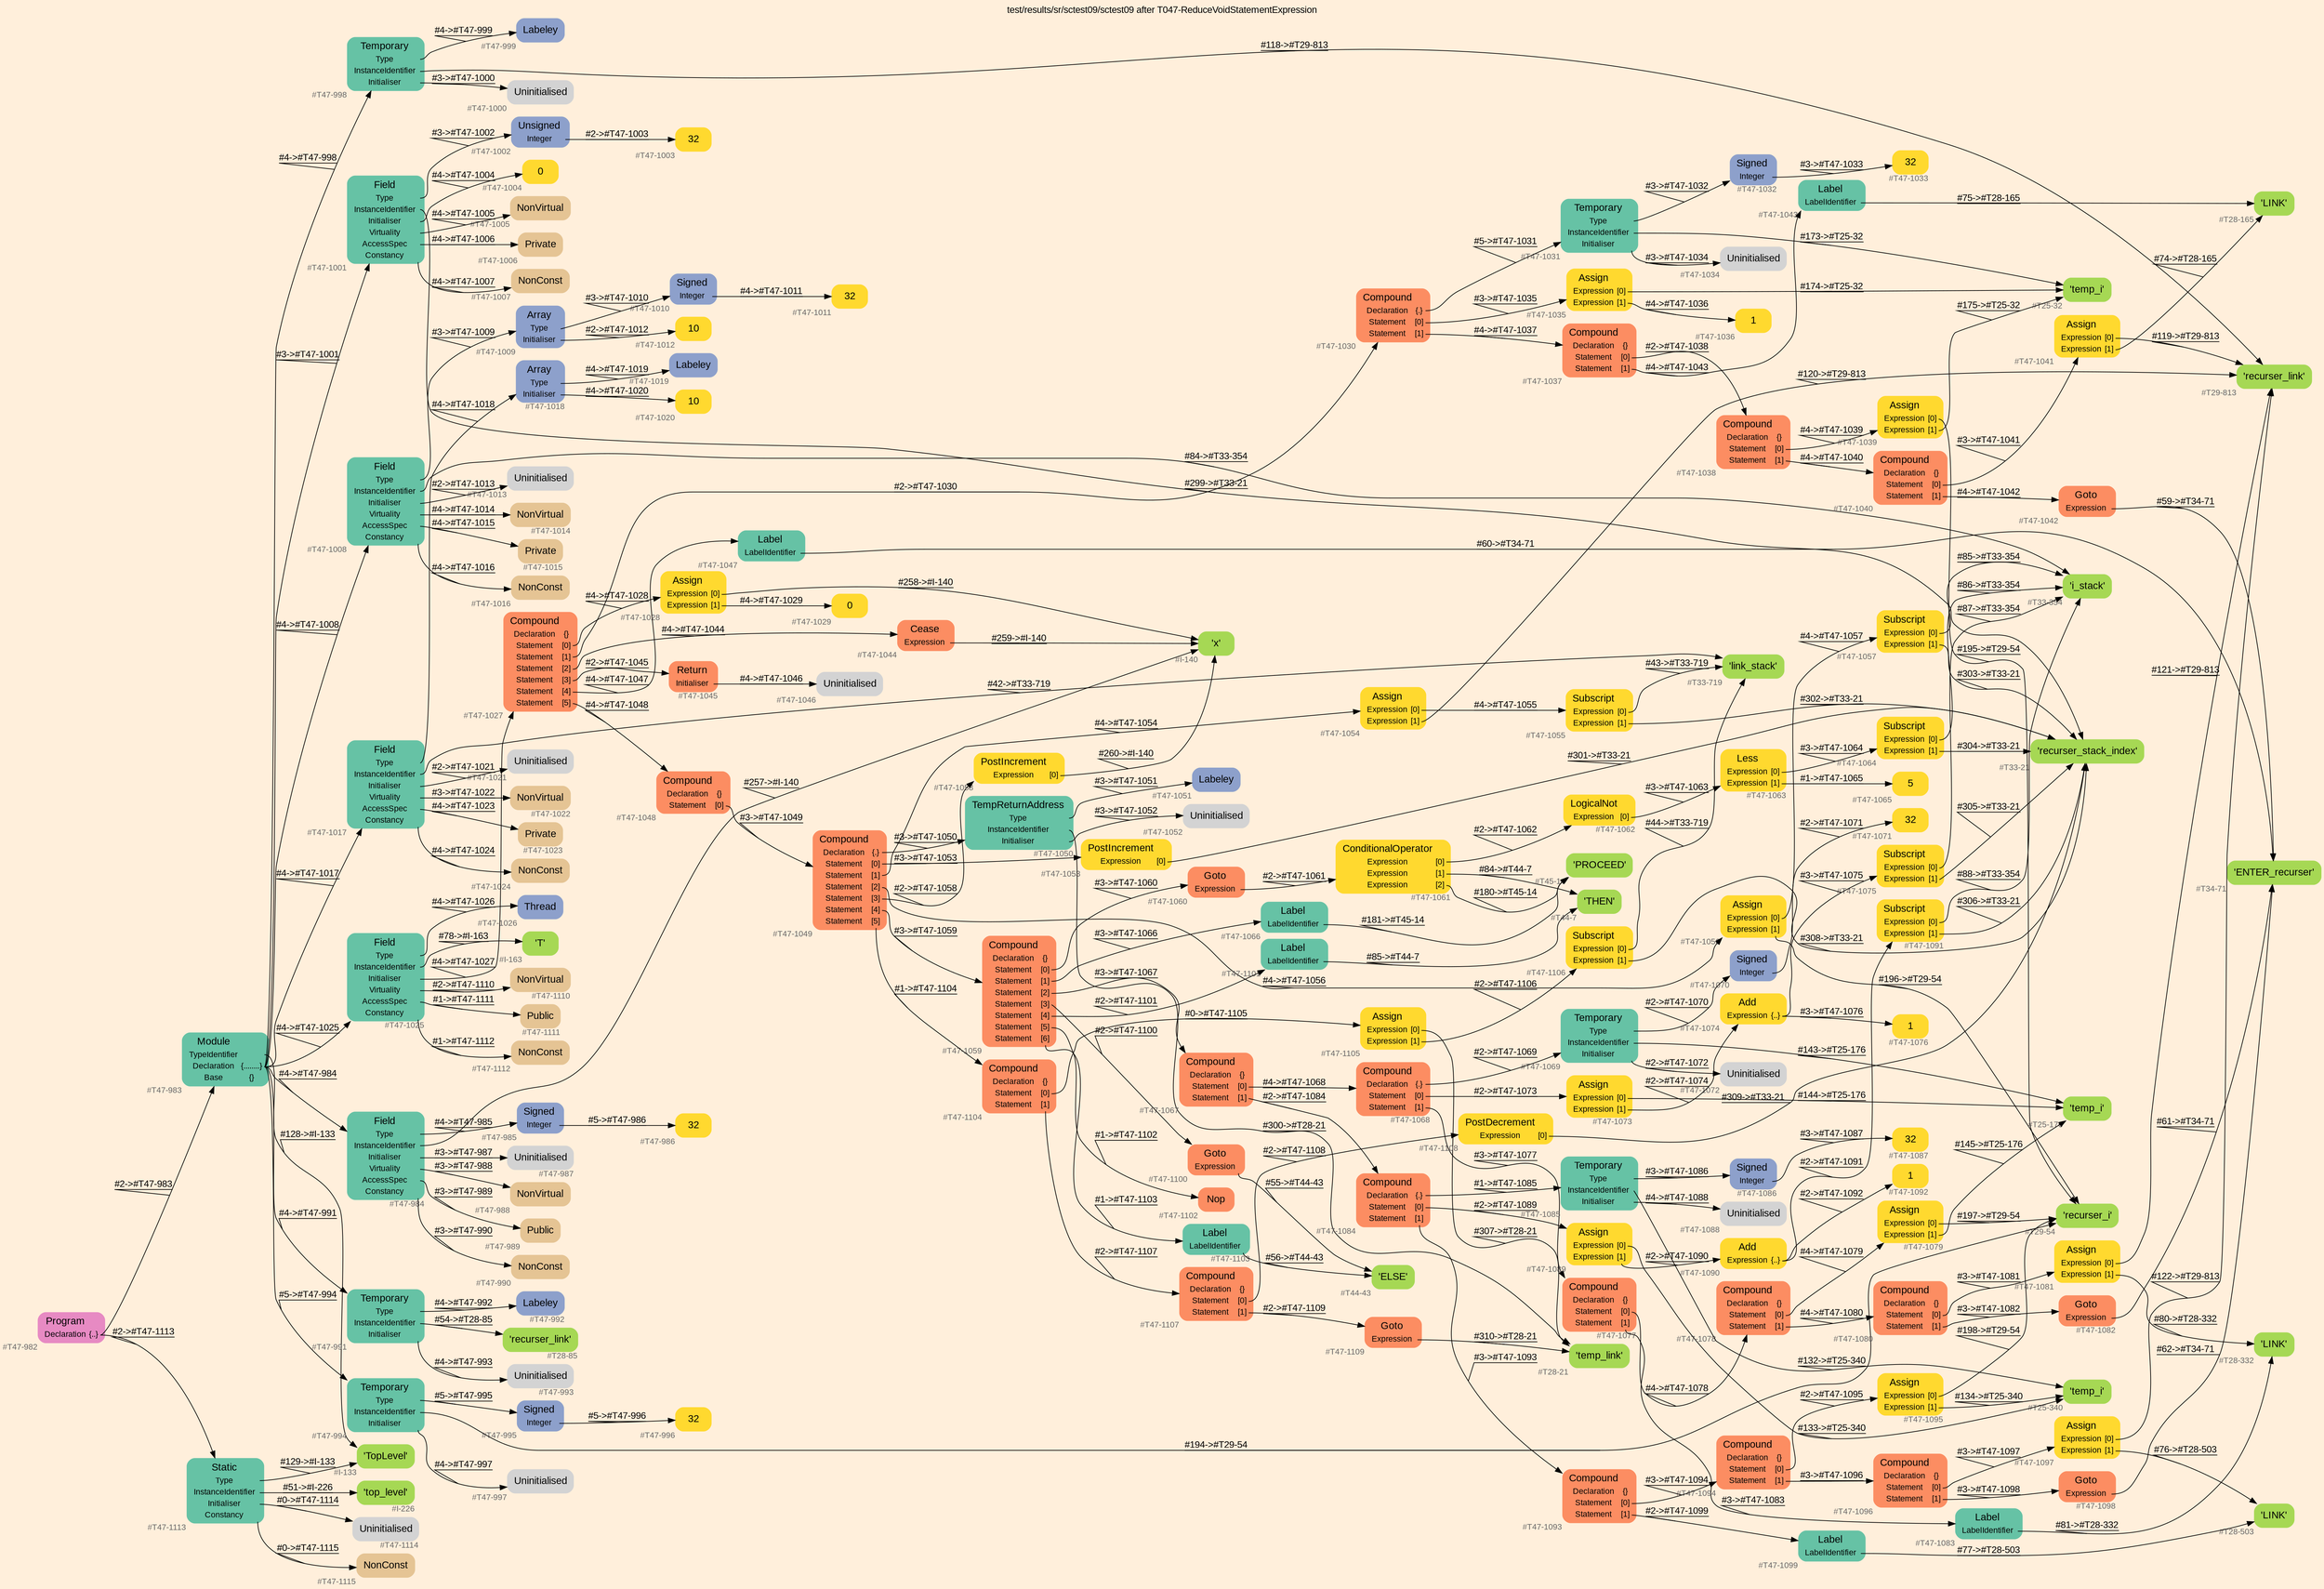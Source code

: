 digraph "test/results/sr/sctest09/sctest09 after T047-ReduceVoidStatementExpression" {
label = "test/results/sr/sctest09/sctest09 after T047-ReduceVoidStatementExpression"
labelloc = t
graph [
    rankdir = "LR"
    ranksep = 0.3
    bgcolor = antiquewhite1
    color = black
    fontcolor = black
    fontname = "Arial"
];
node [
    fontname = "Arial"
];
edge [
    fontname = "Arial"
];

// -------------------- node figure --------------------
// -------- block #T47-982 ----------
"#T47-982" [
    fillcolor = "/set28/4"
    xlabel = "#T47-982"
    fontsize = "12"
    fontcolor = grey40
    shape = "plaintext"
    label = <<TABLE BORDER="0" CELLBORDER="0" CELLSPACING="0">
     <TR><TD><FONT COLOR="black" POINT-SIZE="15">Program</FONT></TD></TR>
     <TR><TD><FONT COLOR="black" POINT-SIZE="12">Declaration</FONT></TD><TD PORT="port0"><FONT COLOR="black" POINT-SIZE="12">{..}</FONT></TD></TR>
    </TABLE>>
    style = "rounded,filled"
];

// -------- block #T47-983 ----------
"#T47-983" [
    fillcolor = "/set28/1"
    xlabel = "#T47-983"
    fontsize = "12"
    fontcolor = grey40
    shape = "plaintext"
    label = <<TABLE BORDER="0" CELLBORDER="0" CELLSPACING="0">
     <TR><TD><FONT COLOR="black" POINT-SIZE="15">Module</FONT></TD></TR>
     <TR><TD><FONT COLOR="black" POINT-SIZE="12">TypeIdentifier</FONT></TD><TD PORT="port0"></TD></TR>
     <TR><TD><FONT COLOR="black" POINT-SIZE="12">Declaration</FONT></TD><TD PORT="port1"><FONT COLOR="black" POINT-SIZE="12">{........}</FONT></TD></TR>
     <TR><TD><FONT COLOR="black" POINT-SIZE="12">Base</FONT></TD><TD PORT="port2"><FONT COLOR="black" POINT-SIZE="12">{}</FONT></TD></TR>
    </TABLE>>
    style = "rounded,filled"
];

// -------- block #I-133 ----------
"#I-133" [
    fillcolor = "/set28/5"
    xlabel = "#I-133"
    fontsize = "12"
    fontcolor = grey40
    shape = "plaintext"
    label = <<TABLE BORDER="0" CELLBORDER="0" CELLSPACING="0">
     <TR><TD><FONT COLOR="black" POINT-SIZE="15">'TopLevel'</FONT></TD></TR>
    </TABLE>>
    style = "rounded,filled"
];

// -------- block #T47-984 ----------
"#T47-984" [
    fillcolor = "/set28/1"
    xlabel = "#T47-984"
    fontsize = "12"
    fontcolor = grey40
    shape = "plaintext"
    label = <<TABLE BORDER="0" CELLBORDER="0" CELLSPACING="0">
     <TR><TD><FONT COLOR="black" POINT-SIZE="15">Field</FONT></TD></TR>
     <TR><TD><FONT COLOR="black" POINT-SIZE="12">Type</FONT></TD><TD PORT="port0"></TD></TR>
     <TR><TD><FONT COLOR="black" POINT-SIZE="12">InstanceIdentifier</FONT></TD><TD PORT="port1"></TD></TR>
     <TR><TD><FONT COLOR="black" POINT-SIZE="12">Initialiser</FONT></TD><TD PORT="port2"></TD></TR>
     <TR><TD><FONT COLOR="black" POINT-SIZE="12">Virtuality</FONT></TD><TD PORT="port3"></TD></TR>
     <TR><TD><FONT COLOR="black" POINT-SIZE="12">AccessSpec</FONT></TD><TD PORT="port4"></TD></TR>
     <TR><TD><FONT COLOR="black" POINT-SIZE="12">Constancy</FONT></TD><TD PORT="port5"></TD></TR>
    </TABLE>>
    style = "rounded,filled"
];

// -------- block #T47-985 ----------
"#T47-985" [
    fillcolor = "/set28/3"
    xlabel = "#T47-985"
    fontsize = "12"
    fontcolor = grey40
    shape = "plaintext"
    label = <<TABLE BORDER="0" CELLBORDER="0" CELLSPACING="0">
     <TR><TD><FONT COLOR="black" POINT-SIZE="15">Signed</FONT></TD></TR>
     <TR><TD><FONT COLOR="black" POINT-SIZE="12">Integer</FONT></TD><TD PORT="port0"></TD></TR>
    </TABLE>>
    style = "rounded,filled"
];

// -------- block #T47-986 ----------
"#T47-986" [
    fillcolor = "/set28/6"
    xlabel = "#T47-986"
    fontsize = "12"
    fontcolor = grey40
    shape = "plaintext"
    label = <<TABLE BORDER="0" CELLBORDER="0" CELLSPACING="0">
     <TR><TD><FONT COLOR="black" POINT-SIZE="15">32</FONT></TD></TR>
    </TABLE>>
    style = "rounded,filled"
];

// -------- block #I-140 ----------
"#I-140" [
    fillcolor = "/set28/5"
    xlabel = "#I-140"
    fontsize = "12"
    fontcolor = grey40
    shape = "plaintext"
    label = <<TABLE BORDER="0" CELLBORDER="0" CELLSPACING="0">
     <TR><TD><FONT COLOR="black" POINT-SIZE="15">'x'</FONT></TD></TR>
    </TABLE>>
    style = "rounded,filled"
];

// -------- block #T47-987 ----------
"#T47-987" [
    xlabel = "#T47-987"
    fontsize = "12"
    fontcolor = grey40
    shape = "plaintext"
    label = <<TABLE BORDER="0" CELLBORDER="0" CELLSPACING="0">
     <TR><TD><FONT COLOR="black" POINT-SIZE="15">Uninitialised</FONT></TD></TR>
    </TABLE>>
    style = "rounded,filled"
];

// -------- block #T47-988 ----------
"#T47-988" [
    fillcolor = "/set28/7"
    xlabel = "#T47-988"
    fontsize = "12"
    fontcolor = grey40
    shape = "plaintext"
    label = <<TABLE BORDER="0" CELLBORDER="0" CELLSPACING="0">
     <TR><TD><FONT COLOR="black" POINT-SIZE="15">NonVirtual</FONT></TD></TR>
    </TABLE>>
    style = "rounded,filled"
];

// -------- block #T47-989 ----------
"#T47-989" [
    fillcolor = "/set28/7"
    xlabel = "#T47-989"
    fontsize = "12"
    fontcolor = grey40
    shape = "plaintext"
    label = <<TABLE BORDER="0" CELLBORDER="0" CELLSPACING="0">
     <TR><TD><FONT COLOR="black" POINT-SIZE="15">Public</FONT></TD></TR>
    </TABLE>>
    style = "rounded,filled"
];

// -------- block #T47-990 ----------
"#T47-990" [
    fillcolor = "/set28/7"
    xlabel = "#T47-990"
    fontsize = "12"
    fontcolor = grey40
    shape = "plaintext"
    label = <<TABLE BORDER="0" CELLBORDER="0" CELLSPACING="0">
     <TR><TD><FONT COLOR="black" POINT-SIZE="15">NonConst</FONT></TD></TR>
    </TABLE>>
    style = "rounded,filled"
];

// -------- block #T47-991 ----------
"#T47-991" [
    fillcolor = "/set28/1"
    xlabel = "#T47-991"
    fontsize = "12"
    fontcolor = grey40
    shape = "plaintext"
    label = <<TABLE BORDER="0" CELLBORDER="0" CELLSPACING="0">
     <TR><TD><FONT COLOR="black" POINT-SIZE="15">Temporary</FONT></TD></TR>
     <TR><TD><FONT COLOR="black" POINT-SIZE="12">Type</FONT></TD><TD PORT="port0"></TD></TR>
     <TR><TD><FONT COLOR="black" POINT-SIZE="12">InstanceIdentifier</FONT></TD><TD PORT="port1"></TD></TR>
     <TR><TD><FONT COLOR="black" POINT-SIZE="12">Initialiser</FONT></TD><TD PORT="port2"></TD></TR>
    </TABLE>>
    style = "rounded,filled"
];

// -------- block #T47-992 ----------
"#T47-992" [
    fillcolor = "/set28/3"
    xlabel = "#T47-992"
    fontsize = "12"
    fontcolor = grey40
    shape = "plaintext"
    label = <<TABLE BORDER="0" CELLBORDER="0" CELLSPACING="0">
     <TR><TD><FONT COLOR="black" POINT-SIZE="15">Labeley</FONT></TD></TR>
    </TABLE>>
    style = "rounded,filled"
];

// -------- block #T28-85 ----------
"#T28-85" [
    fillcolor = "/set28/5"
    xlabel = "#T28-85"
    fontsize = "12"
    fontcolor = grey40
    shape = "plaintext"
    label = <<TABLE BORDER="0" CELLBORDER="0" CELLSPACING="0">
     <TR><TD><FONT COLOR="black" POINT-SIZE="15">'recurser_link'</FONT></TD></TR>
    </TABLE>>
    style = "rounded,filled"
];

// -------- block #T47-993 ----------
"#T47-993" [
    xlabel = "#T47-993"
    fontsize = "12"
    fontcolor = grey40
    shape = "plaintext"
    label = <<TABLE BORDER="0" CELLBORDER="0" CELLSPACING="0">
     <TR><TD><FONT COLOR="black" POINT-SIZE="15">Uninitialised</FONT></TD></TR>
    </TABLE>>
    style = "rounded,filled"
];

// -------- block #T47-994 ----------
"#T47-994" [
    fillcolor = "/set28/1"
    xlabel = "#T47-994"
    fontsize = "12"
    fontcolor = grey40
    shape = "plaintext"
    label = <<TABLE BORDER="0" CELLBORDER="0" CELLSPACING="0">
     <TR><TD><FONT COLOR="black" POINT-SIZE="15">Temporary</FONT></TD></TR>
     <TR><TD><FONT COLOR="black" POINT-SIZE="12">Type</FONT></TD><TD PORT="port0"></TD></TR>
     <TR><TD><FONT COLOR="black" POINT-SIZE="12">InstanceIdentifier</FONT></TD><TD PORT="port1"></TD></TR>
     <TR><TD><FONT COLOR="black" POINT-SIZE="12">Initialiser</FONT></TD><TD PORT="port2"></TD></TR>
    </TABLE>>
    style = "rounded,filled"
];

// -------- block #T47-995 ----------
"#T47-995" [
    fillcolor = "/set28/3"
    xlabel = "#T47-995"
    fontsize = "12"
    fontcolor = grey40
    shape = "plaintext"
    label = <<TABLE BORDER="0" CELLBORDER="0" CELLSPACING="0">
     <TR><TD><FONT COLOR="black" POINT-SIZE="15">Signed</FONT></TD></TR>
     <TR><TD><FONT COLOR="black" POINT-SIZE="12">Integer</FONT></TD><TD PORT="port0"></TD></TR>
    </TABLE>>
    style = "rounded,filled"
];

// -------- block #T47-996 ----------
"#T47-996" [
    fillcolor = "/set28/6"
    xlabel = "#T47-996"
    fontsize = "12"
    fontcolor = grey40
    shape = "plaintext"
    label = <<TABLE BORDER="0" CELLBORDER="0" CELLSPACING="0">
     <TR><TD><FONT COLOR="black" POINT-SIZE="15">32</FONT></TD></TR>
    </TABLE>>
    style = "rounded,filled"
];

// -------- block #T29-54 ----------
"#T29-54" [
    fillcolor = "/set28/5"
    xlabel = "#T29-54"
    fontsize = "12"
    fontcolor = grey40
    shape = "plaintext"
    label = <<TABLE BORDER="0" CELLBORDER="0" CELLSPACING="0">
     <TR><TD><FONT COLOR="black" POINT-SIZE="15">'recurser_i'</FONT></TD></TR>
    </TABLE>>
    style = "rounded,filled"
];

// -------- block #T47-997 ----------
"#T47-997" [
    xlabel = "#T47-997"
    fontsize = "12"
    fontcolor = grey40
    shape = "plaintext"
    label = <<TABLE BORDER="0" CELLBORDER="0" CELLSPACING="0">
     <TR><TD><FONT COLOR="black" POINT-SIZE="15">Uninitialised</FONT></TD></TR>
    </TABLE>>
    style = "rounded,filled"
];

// -------- block #T47-998 ----------
"#T47-998" [
    fillcolor = "/set28/1"
    xlabel = "#T47-998"
    fontsize = "12"
    fontcolor = grey40
    shape = "plaintext"
    label = <<TABLE BORDER="0" CELLBORDER="0" CELLSPACING="0">
     <TR><TD><FONT COLOR="black" POINT-SIZE="15">Temporary</FONT></TD></TR>
     <TR><TD><FONT COLOR="black" POINT-SIZE="12">Type</FONT></TD><TD PORT="port0"></TD></TR>
     <TR><TD><FONT COLOR="black" POINT-SIZE="12">InstanceIdentifier</FONT></TD><TD PORT="port1"></TD></TR>
     <TR><TD><FONT COLOR="black" POINT-SIZE="12">Initialiser</FONT></TD><TD PORT="port2"></TD></TR>
    </TABLE>>
    style = "rounded,filled"
];

// -------- block #T47-999 ----------
"#T47-999" [
    fillcolor = "/set28/3"
    xlabel = "#T47-999"
    fontsize = "12"
    fontcolor = grey40
    shape = "plaintext"
    label = <<TABLE BORDER="0" CELLBORDER="0" CELLSPACING="0">
     <TR><TD><FONT COLOR="black" POINT-SIZE="15">Labeley</FONT></TD></TR>
    </TABLE>>
    style = "rounded,filled"
];

// -------- block #T29-813 ----------
"#T29-813" [
    fillcolor = "/set28/5"
    xlabel = "#T29-813"
    fontsize = "12"
    fontcolor = grey40
    shape = "plaintext"
    label = <<TABLE BORDER="0" CELLBORDER="0" CELLSPACING="0">
     <TR><TD><FONT COLOR="black" POINT-SIZE="15">'recurser_link'</FONT></TD></TR>
    </TABLE>>
    style = "rounded,filled"
];

// -------- block #T47-1000 ----------
"#T47-1000" [
    xlabel = "#T47-1000"
    fontsize = "12"
    fontcolor = grey40
    shape = "plaintext"
    label = <<TABLE BORDER="0" CELLBORDER="0" CELLSPACING="0">
     <TR><TD><FONT COLOR="black" POINT-SIZE="15">Uninitialised</FONT></TD></TR>
    </TABLE>>
    style = "rounded,filled"
];

// -------- block #T47-1001 ----------
"#T47-1001" [
    fillcolor = "/set28/1"
    xlabel = "#T47-1001"
    fontsize = "12"
    fontcolor = grey40
    shape = "plaintext"
    label = <<TABLE BORDER="0" CELLBORDER="0" CELLSPACING="0">
     <TR><TD><FONT COLOR="black" POINT-SIZE="15">Field</FONT></TD></TR>
     <TR><TD><FONT COLOR="black" POINT-SIZE="12">Type</FONT></TD><TD PORT="port0"></TD></TR>
     <TR><TD><FONT COLOR="black" POINT-SIZE="12">InstanceIdentifier</FONT></TD><TD PORT="port1"></TD></TR>
     <TR><TD><FONT COLOR="black" POINT-SIZE="12">Initialiser</FONT></TD><TD PORT="port2"></TD></TR>
     <TR><TD><FONT COLOR="black" POINT-SIZE="12">Virtuality</FONT></TD><TD PORT="port3"></TD></TR>
     <TR><TD><FONT COLOR="black" POINT-SIZE="12">AccessSpec</FONT></TD><TD PORT="port4"></TD></TR>
     <TR><TD><FONT COLOR="black" POINT-SIZE="12">Constancy</FONT></TD><TD PORT="port5"></TD></TR>
    </TABLE>>
    style = "rounded,filled"
];

// -------- block #T47-1002 ----------
"#T47-1002" [
    fillcolor = "/set28/3"
    xlabel = "#T47-1002"
    fontsize = "12"
    fontcolor = grey40
    shape = "plaintext"
    label = <<TABLE BORDER="0" CELLBORDER="0" CELLSPACING="0">
     <TR><TD><FONT COLOR="black" POINT-SIZE="15">Unsigned</FONT></TD></TR>
     <TR><TD><FONT COLOR="black" POINT-SIZE="12">Integer</FONT></TD><TD PORT="port0"></TD></TR>
    </TABLE>>
    style = "rounded,filled"
];

// -------- block #T47-1003 ----------
"#T47-1003" [
    fillcolor = "/set28/6"
    xlabel = "#T47-1003"
    fontsize = "12"
    fontcolor = grey40
    shape = "plaintext"
    label = <<TABLE BORDER="0" CELLBORDER="0" CELLSPACING="0">
     <TR><TD><FONT COLOR="black" POINT-SIZE="15">32</FONT></TD></TR>
    </TABLE>>
    style = "rounded,filled"
];

// -------- block #T33-21 ----------
"#T33-21" [
    fillcolor = "/set28/5"
    xlabel = "#T33-21"
    fontsize = "12"
    fontcolor = grey40
    shape = "plaintext"
    label = <<TABLE BORDER="0" CELLBORDER="0" CELLSPACING="0">
     <TR><TD><FONT COLOR="black" POINT-SIZE="15">'recurser_stack_index'</FONT></TD></TR>
    </TABLE>>
    style = "rounded,filled"
];

// -------- block #T47-1004 ----------
"#T47-1004" [
    fillcolor = "/set28/6"
    xlabel = "#T47-1004"
    fontsize = "12"
    fontcolor = grey40
    shape = "plaintext"
    label = <<TABLE BORDER="0" CELLBORDER="0" CELLSPACING="0">
     <TR><TD><FONT COLOR="black" POINT-SIZE="15">0</FONT></TD></TR>
    </TABLE>>
    style = "rounded,filled"
];

// -------- block #T47-1005 ----------
"#T47-1005" [
    fillcolor = "/set28/7"
    xlabel = "#T47-1005"
    fontsize = "12"
    fontcolor = grey40
    shape = "plaintext"
    label = <<TABLE BORDER="0" CELLBORDER="0" CELLSPACING="0">
     <TR><TD><FONT COLOR="black" POINT-SIZE="15">NonVirtual</FONT></TD></TR>
    </TABLE>>
    style = "rounded,filled"
];

// -------- block #T47-1006 ----------
"#T47-1006" [
    fillcolor = "/set28/7"
    xlabel = "#T47-1006"
    fontsize = "12"
    fontcolor = grey40
    shape = "plaintext"
    label = <<TABLE BORDER="0" CELLBORDER="0" CELLSPACING="0">
     <TR><TD><FONT COLOR="black" POINT-SIZE="15">Private</FONT></TD></TR>
    </TABLE>>
    style = "rounded,filled"
];

// -------- block #T47-1007 ----------
"#T47-1007" [
    fillcolor = "/set28/7"
    xlabel = "#T47-1007"
    fontsize = "12"
    fontcolor = grey40
    shape = "plaintext"
    label = <<TABLE BORDER="0" CELLBORDER="0" CELLSPACING="0">
     <TR><TD><FONT COLOR="black" POINT-SIZE="15">NonConst</FONT></TD></TR>
    </TABLE>>
    style = "rounded,filled"
];

// -------- block #T47-1008 ----------
"#T47-1008" [
    fillcolor = "/set28/1"
    xlabel = "#T47-1008"
    fontsize = "12"
    fontcolor = grey40
    shape = "plaintext"
    label = <<TABLE BORDER="0" CELLBORDER="0" CELLSPACING="0">
     <TR><TD><FONT COLOR="black" POINT-SIZE="15">Field</FONT></TD></TR>
     <TR><TD><FONT COLOR="black" POINT-SIZE="12">Type</FONT></TD><TD PORT="port0"></TD></TR>
     <TR><TD><FONT COLOR="black" POINT-SIZE="12">InstanceIdentifier</FONT></TD><TD PORT="port1"></TD></TR>
     <TR><TD><FONT COLOR="black" POINT-SIZE="12">Initialiser</FONT></TD><TD PORT="port2"></TD></TR>
     <TR><TD><FONT COLOR="black" POINT-SIZE="12">Virtuality</FONT></TD><TD PORT="port3"></TD></TR>
     <TR><TD><FONT COLOR="black" POINT-SIZE="12">AccessSpec</FONT></TD><TD PORT="port4"></TD></TR>
     <TR><TD><FONT COLOR="black" POINT-SIZE="12">Constancy</FONT></TD><TD PORT="port5"></TD></TR>
    </TABLE>>
    style = "rounded,filled"
];

// -------- block #T47-1009 ----------
"#T47-1009" [
    fillcolor = "/set28/3"
    xlabel = "#T47-1009"
    fontsize = "12"
    fontcolor = grey40
    shape = "plaintext"
    label = <<TABLE BORDER="0" CELLBORDER="0" CELLSPACING="0">
     <TR><TD><FONT COLOR="black" POINT-SIZE="15">Array</FONT></TD></TR>
     <TR><TD><FONT COLOR="black" POINT-SIZE="12">Type</FONT></TD><TD PORT="port0"></TD></TR>
     <TR><TD><FONT COLOR="black" POINT-SIZE="12">Initialiser</FONT></TD><TD PORT="port1"></TD></TR>
    </TABLE>>
    style = "rounded,filled"
];

// -------- block #T47-1010 ----------
"#T47-1010" [
    fillcolor = "/set28/3"
    xlabel = "#T47-1010"
    fontsize = "12"
    fontcolor = grey40
    shape = "plaintext"
    label = <<TABLE BORDER="0" CELLBORDER="0" CELLSPACING="0">
     <TR><TD><FONT COLOR="black" POINT-SIZE="15">Signed</FONT></TD></TR>
     <TR><TD><FONT COLOR="black" POINT-SIZE="12">Integer</FONT></TD><TD PORT="port0"></TD></TR>
    </TABLE>>
    style = "rounded,filled"
];

// -------- block #T47-1011 ----------
"#T47-1011" [
    fillcolor = "/set28/6"
    xlabel = "#T47-1011"
    fontsize = "12"
    fontcolor = grey40
    shape = "plaintext"
    label = <<TABLE BORDER="0" CELLBORDER="0" CELLSPACING="0">
     <TR><TD><FONT COLOR="black" POINT-SIZE="15">32</FONT></TD></TR>
    </TABLE>>
    style = "rounded,filled"
];

// -------- block #T47-1012 ----------
"#T47-1012" [
    fillcolor = "/set28/6"
    xlabel = "#T47-1012"
    fontsize = "12"
    fontcolor = grey40
    shape = "plaintext"
    label = <<TABLE BORDER="0" CELLBORDER="0" CELLSPACING="0">
     <TR><TD><FONT COLOR="black" POINT-SIZE="15">10</FONT></TD></TR>
    </TABLE>>
    style = "rounded,filled"
];

// -------- block #T33-354 ----------
"#T33-354" [
    fillcolor = "/set28/5"
    xlabel = "#T33-354"
    fontsize = "12"
    fontcolor = grey40
    shape = "plaintext"
    label = <<TABLE BORDER="0" CELLBORDER="0" CELLSPACING="0">
     <TR><TD><FONT COLOR="black" POINT-SIZE="15">'i_stack'</FONT></TD></TR>
    </TABLE>>
    style = "rounded,filled"
];

// -------- block #T47-1013 ----------
"#T47-1013" [
    xlabel = "#T47-1013"
    fontsize = "12"
    fontcolor = grey40
    shape = "plaintext"
    label = <<TABLE BORDER="0" CELLBORDER="0" CELLSPACING="0">
     <TR><TD><FONT COLOR="black" POINT-SIZE="15">Uninitialised</FONT></TD></TR>
    </TABLE>>
    style = "rounded,filled"
];

// -------- block #T47-1014 ----------
"#T47-1014" [
    fillcolor = "/set28/7"
    xlabel = "#T47-1014"
    fontsize = "12"
    fontcolor = grey40
    shape = "plaintext"
    label = <<TABLE BORDER="0" CELLBORDER="0" CELLSPACING="0">
     <TR><TD><FONT COLOR="black" POINT-SIZE="15">NonVirtual</FONT></TD></TR>
    </TABLE>>
    style = "rounded,filled"
];

// -------- block #T47-1015 ----------
"#T47-1015" [
    fillcolor = "/set28/7"
    xlabel = "#T47-1015"
    fontsize = "12"
    fontcolor = grey40
    shape = "plaintext"
    label = <<TABLE BORDER="0" CELLBORDER="0" CELLSPACING="0">
     <TR><TD><FONT COLOR="black" POINT-SIZE="15">Private</FONT></TD></TR>
    </TABLE>>
    style = "rounded,filled"
];

// -------- block #T47-1016 ----------
"#T47-1016" [
    fillcolor = "/set28/7"
    xlabel = "#T47-1016"
    fontsize = "12"
    fontcolor = grey40
    shape = "plaintext"
    label = <<TABLE BORDER="0" CELLBORDER="0" CELLSPACING="0">
     <TR><TD><FONT COLOR="black" POINT-SIZE="15">NonConst</FONT></TD></TR>
    </TABLE>>
    style = "rounded,filled"
];

// -------- block #T47-1017 ----------
"#T47-1017" [
    fillcolor = "/set28/1"
    xlabel = "#T47-1017"
    fontsize = "12"
    fontcolor = grey40
    shape = "plaintext"
    label = <<TABLE BORDER="0" CELLBORDER="0" CELLSPACING="0">
     <TR><TD><FONT COLOR="black" POINT-SIZE="15">Field</FONT></TD></TR>
     <TR><TD><FONT COLOR="black" POINT-SIZE="12">Type</FONT></TD><TD PORT="port0"></TD></TR>
     <TR><TD><FONT COLOR="black" POINT-SIZE="12">InstanceIdentifier</FONT></TD><TD PORT="port1"></TD></TR>
     <TR><TD><FONT COLOR="black" POINT-SIZE="12">Initialiser</FONT></TD><TD PORT="port2"></TD></TR>
     <TR><TD><FONT COLOR="black" POINT-SIZE="12">Virtuality</FONT></TD><TD PORT="port3"></TD></TR>
     <TR><TD><FONT COLOR="black" POINT-SIZE="12">AccessSpec</FONT></TD><TD PORT="port4"></TD></TR>
     <TR><TD><FONT COLOR="black" POINT-SIZE="12">Constancy</FONT></TD><TD PORT="port5"></TD></TR>
    </TABLE>>
    style = "rounded,filled"
];

// -------- block #T47-1018 ----------
"#T47-1018" [
    fillcolor = "/set28/3"
    xlabel = "#T47-1018"
    fontsize = "12"
    fontcolor = grey40
    shape = "plaintext"
    label = <<TABLE BORDER="0" CELLBORDER="0" CELLSPACING="0">
     <TR><TD><FONT COLOR="black" POINT-SIZE="15">Array</FONT></TD></TR>
     <TR><TD><FONT COLOR="black" POINT-SIZE="12">Type</FONT></TD><TD PORT="port0"></TD></TR>
     <TR><TD><FONT COLOR="black" POINT-SIZE="12">Initialiser</FONT></TD><TD PORT="port1"></TD></TR>
    </TABLE>>
    style = "rounded,filled"
];

// -------- block #T47-1019 ----------
"#T47-1019" [
    fillcolor = "/set28/3"
    xlabel = "#T47-1019"
    fontsize = "12"
    fontcolor = grey40
    shape = "plaintext"
    label = <<TABLE BORDER="0" CELLBORDER="0" CELLSPACING="0">
     <TR><TD><FONT COLOR="black" POINT-SIZE="15">Labeley</FONT></TD></TR>
    </TABLE>>
    style = "rounded,filled"
];

// -------- block #T47-1020 ----------
"#T47-1020" [
    fillcolor = "/set28/6"
    xlabel = "#T47-1020"
    fontsize = "12"
    fontcolor = grey40
    shape = "plaintext"
    label = <<TABLE BORDER="0" CELLBORDER="0" CELLSPACING="0">
     <TR><TD><FONT COLOR="black" POINT-SIZE="15">10</FONT></TD></TR>
    </TABLE>>
    style = "rounded,filled"
];

// -------- block #T33-719 ----------
"#T33-719" [
    fillcolor = "/set28/5"
    xlabel = "#T33-719"
    fontsize = "12"
    fontcolor = grey40
    shape = "plaintext"
    label = <<TABLE BORDER="0" CELLBORDER="0" CELLSPACING="0">
     <TR><TD><FONT COLOR="black" POINT-SIZE="15">'link_stack'</FONT></TD></TR>
    </TABLE>>
    style = "rounded,filled"
];

// -------- block #T47-1021 ----------
"#T47-1021" [
    xlabel = "#T47-1021"
    fontsize = "12"
    fontcolor = grey40
    shape = "plaintext"
    label = <<TABLE BORDER="0" CELLBORDER="0" CELLSPACING="0">
     <TR><TD><FONT COLOR="black" POINT-SIZE="15">Uninitialised</FONT></TD></TR>
    </TABLE>>
    style = "rounded,filled"
];

// -------- block #T47-1022 ----------
"#T47-1022" [
    fillcolor = "/set28/7"
    xlabel = "#T47-1022"
    fontsize = "12"
    fontcolor = grey40
    shape = "plaintext"
    label = <<TABLE BORDER="0" CELLBORDER="0" CELLSPACING="0">
     <TR><TD><FONT COLOR="black" POINT-SIZE="15">NonVirtual</FONT></TD></TR>
    </TABLE>>
    style = "rounded,filled"
];

// -------- block #T47-1023 ----------
"#T47-1023" [
    fillcolor = "/set28/7"
    xlabel = "#T47-1023"
    fontsize = "12"
    fontcolor = grey40
    shape = "plaintext"
    label = <<TABLE BORDER="0" CELLBORDER="0" CELLSPACING="0">
     <TR><TD><FONT COLOR="black" POINT-SIZE="15">Private</FONT></TD></TR>
    </TABLE>>
    style = "rounded,filled"
];

// -------- block #T47-1024 ----------
"#T47-1024" [
    fillcolor = "/set28/7"
    xlabel = "#T47-1024"
    fontsize = "12"
    fontcolor = grey40
    shape = "plaintext"
    label = <<TABLE BORDER="0" CELLBORDER="0" CELLSPACING="0">
     <TR><TD><FONT COLOR="black" POINT-SIZE="15">NonConst</FONT></TD></TR>
    </TABLE>>
    style = "rounded,filled"
];

// -------- block #T47-1025 ----------
"#T47-1025" [
    fillcolor = "/set28/1"
    xlabel = "#T47-1025"
    fontsize = "12"
    fontcolor = grey40
    shape = "plaintext"
    label = <<TABLE BORDER="0" CELLBORDER="0" CELLSPACING="0">
     <TR><TD><FONT COLOR="black" POINT-SIZE="15">Field</FONT></TD></TR>
     <TR><TD><FONT COLOR="black" POINT-SIZE="12">Type</FONT></TD><TD PORT="port0"></TD></TR>
     <TR><TD><FONT COLOR="black" POINT-SIZE="12">InstanceIdentifier</FONT></TD><TD PORT="port1"></TD></TR>
     <TR><TD><FONT COLOR="black" POINT-SIZE="12">Initialiser</FONT></TD><TD PORT="port2"></TD></TR>
     <TR><TD><FONT COLOR="black" POINT-SIZE="12">Virtuality</FONT></TD><TD PORT="port3"></TD></TR>
     <TR><TD><FONT COLOR="black" POINT-SIZE="12">AccessSpec</FONT></TD><TD PORT="port4"></TD></TR>
     <TR><TD><FONT COLOR="black" POINT-SIZE="12">Constancy</FONT></TD><TD PORT="port5"></TD></TR>
    </TABLE>>
    style = "rounded,filled"
];

// -------- block #T47-1026 ----------
"#T47-1026" [
    fillcolor = "/set28/3"
    xlabel = "#T47-1026"
    fontsize = "12"
    fontcolor = grey40
    shape = "plaintext"
    label = <<TABLE BORDER="0" CELLBORDER="0" CELLSPACING="0">
     <TR><TD><FONT COLOR="black" POINT-SIZE="15">Thread</FONT></TD></TR>
    </TABLE>>
    style = "rounded,filled"
];

// -------- block #I-163 ----------
"#I-163" [
    fillcolor = "/set28/5"
    xlabel = "#I-163"
    fontsize = "12"
    fontcolor = grey40
    shape = "plaintext"
    label = <<TABLE BORDER="0" CELLBORDER="0" CELLSPACING="0">
     <TR><TD><FONT COLOR="black" POINT-SIZE="15">'T'</FONT></TD></TR>
    </TABLE>>
    style = "rounded,filled"
];

// -------- block #T47-1027 ----------
"#T47-1027" [
    fillcolor = "/set28/2"
    xlabel = "#T47-1027"
    fontsize = "12"
    fontcolor = grey40
    shape = "plaintext"
    label = <<TABLE BORDER="0" CELLBORDER="0" CELLSPACING="0">
     <TR><TD><FONT COLOR="black" POINT-SIZE="15">Compound</FONT></TD></TR>
     <TR><TD><FONT COLOR="black" POINT-SIZE="12">Declaration</FONT></TD><TD PORT="port0"><FONT COLOR="black" POINT-SIZE="12">{}</FONT></TD></TR>
     <TR><TD><FONT COLOR="black" POINT-SIZE="12">Statement</FONT></TD><TD PORT="port1"><FONT COLOR="black" POINT-SIZE="12">[0]</FONT></TD></TR>
     <TR><TD><FONT COLOR="black" POINT-SIZE="12">Statement</FONT></TD><TD PORT="port2"><FONT COLOR="black" POINT-SIZE="12">[1]</FONT></TD></TR>
     <TR><TD><FONT COLOR="black" POINT-SIZE="12">Statement</FONT></TD><TD PORT="port3"><FONT COLOR="black" POINT-SIZE="12">[2]</FONT></TD></TR>
     <TR><TD><FONT COLOR="black" POINT-SIZE="12">Statement</FONT></TD><TD PORT="port4"><FONT COLOR="black" POINT-SIZE="12">[3]</FONT></TD></TR>
     <TR><TD><FONT COLOR="black" POINT-SIZE="12">Statement</FONT></TD><TD PORT="port5"><FONT COLOR="black" POINT-SIZE="12">[4]</FONT></TD></TR>
     <TR><TD><FONT COLOR="black" POINT-SIZE="12">Statement</FONT></TD><TD PORT="port6"><FONT COLOR="black" POINT-SIZE="12">[5]</FONT></TD></TR>
    </TABLE>>
    style = "rounded,filled"
];

// -------- block #T47-1028 ----------
"#T47-1028" [
    fillcolor = "/set28/6"
    xlabel = "#T47-1028"
    fontsize = "12"
    fontcolor = grey40
    shape = "plaintext"
    label = <<TABLE BORDER="0" CELLBORDER="0" CELLSPACING="0">
     <TR><TD><FONT COLOR="black" POINT-SIZE="15">Assign</FONT></TD></TR>
     <TR><TD><FONT COLOR="black" POINT-SIZE="12">Expression</FONT></TD><TD PORT="port0"><FONT COLOR="black" POINT-SIZE="12">[0]</FONT></TD></TR>
     <TR><TD><FONT COLOR="black" POINT-SIZE="12">Expression</FONT></TD><TD PORT="port1"><FONT COLOR="black" POINT-SIZE="12">[1]</FONT></TD></TR>
    </TABLE>>
    style = "rounded,filled"
];

// -------- block #T47-1029 ----------
"#T47-1029" [
    fillcolor = "/set28/6"
    xlabel = "#T47-1029"
    fontsize = "12"
    fontcolor = grey40
    shape = "plaintext"
    label = <<TABLE BORDER="0" CELLBORDER="0" CELLSPACING="0">
     <TR><TD><FONT COLOR="black" POINT-SIZE="15">0</FONT></TD></TR>
    </TABLE>>
    style = "rounded,filled"
];

// -------- block #T47-1030 ----------
"#T47-1030" [
    fillcolor = "/set28/2"
    xlabel = "#T47-1030"
    fontsize = "12"
    fontcolor = grey40
    shape = "plaintext"
    label = <<TABLE BORDER="0" CELLBORDER="0" CELLSPACING="0">
     <TR><TD><FONT COLOR="black" POINT-SIZE="15">Compound</FONT></TD></TR>
     <TR><TD><FONT COLOR="black" POINT-SIZE="12">Declaration</FONT></TD><TD PORT="port0"><FONT COLOR="black" POINT-SIZE="12">{.}</FONT></TD></TR>
     <TR><TD><FONT COLOR="black" POINT-SIZE="12">Statement</FONT></TD><TD PORT="port1"><FONT COLOR="black" POINT-SIZE="12">[0]</FONT></TD></TR>
     <TR><TD><FONT COLOR="black" POINT-SIZE="12">Statement</FONT></TD><TD PORT="port2"><FONT COLOR="black" POINT-SIZE="12">[1]</FONT></TD></TR>
    </TABLE>>
    style = "rounded,filled"
];

// -------- block #T47-1031 ----------
"#T47-1031" [
    fillcolor = "/set28/1"
    xlabel = "#T47-1031"
    fontsize = "12"
    fontcolor = grey40
    shape = "plaintext"
    label = <<TABLE BORDER="0" CELLBORDER="0" CELLSPACING="0">
     <TR><TD><FONT COLOR="black" POINT-SIZE="15">Temporary</FONT></TD></TR>
     <TR><TD><FONT COLOR="black" POINT-SIZE="12">Type</FONT></TD><TD PORT="port0"></TD></TR>
     <TR><TD><FONT COLOR="black" POINT-SIZE="12">InstanceIdentifier</FONT></TD><TD PORT="port1"></TD></TR>
     <TR><TD><FONT COLOR="black" POINT-SIZE="12">Initialiser</FONT></TD><TD PORT="port2"></TD></TR>
    </TABLE>>
    style = "rounded,filled"
];

// -------- block #T47-1032 ----------
"#T47-1032" [
    fillcolor = "/set28/3"
    xlabel = "#T47-1032"
    fontsize = "12"
    fontcolor = grey40
    shape = "plaintext"
    label = <<TABLE BORDER="0" CELLBORDER="0" CELLSPACING="0">
     <TR><TD><FONT COLOR="black" POINT-SIZE="15">Signed</FONT></TD></TR>
     <TR><TD><FONT COLOR="black" POINT-SIZE="12">Integer</FONT></TD><TD PORT="port0"></TD></TR>
    </TABLE>>
    style = "rounded,filled"
];

// -------- block #T47-1033 ----------
"#T47-1033" [
    fillcolor = "/set28/6"
    xlabel = "#T47-1033"
    fontsize = "12"
    fontcolor = grey40
    shape = "plaintext"
    label = <<TABLE BORDER="0" CELLBORDER="0" CELLSPACING="0">
     <TR><TD><FONT COLOR="black" POINT-SIZE="15">32</FONT></TD></TR>
    </TABLE>>
    style = "rounded,filled"
];

// -------- block #T25-32 ----------
"#T25-32" [
    fillcolor = "/set28/5"
    xlabel = "#T25-32"
    fontsize = "12"
    fontcolor = grey40
    shape = "plaintext"
    label = <<TABLE BORDER="0" CELLBORDER="0" CELLSPACING="0">
     <TR><TD><FONT COLOR="black" POINT-SIZE="15">'temp_i'</FONT></TD></TR>
    </TABLE>>
    style = "rounded,filled"
];

// -------- block #T47-1034 ----------
"#T47-1034" [
    xlabel = "#T47-1034"
    fontsize = "12"
    fontcolor = grey40
    shape = "plaintext"
    label = <<TABLE BORDER="0" CELLBORDER="0" CELLSPACING="0">
     <TR><TD><FONT COLOR="black" POINT-SIZE="15">Uninitialised</FONT></TD></TR>
    </TABLE>>
    style = "rounded,filled"
];

// -------- block #T47-1035 ----------
"#T47-1035" [
    fillcolor = "/set28/6"
    xlabel = "#T47-1035"
    fontsize = "12"
    fontcolor = grey40
    shape = "plaintext"
    label = <<TABLE BORDER="0" CELLBORDER="0" CELLSPACING="0">
     <TR><TD><FONT COLOR="black" POINT-SIZE="15">Assign</FONT></TD></TR>
     <TR><TD><FONT COLOR="black" POINT-SIZE="12">Expression</FONT></TD><TD PORT="port0"><FONT COLOR="black" POINT-SIZE="12">[0]</FONT></TD></TR>
     <TR><TD><FONT COLOR="black" POINT-SIZE="12">Expression</FONT></TD><TD PORT="port1"><FONT COLOR="black" POINT-SIZE="12">[1]</FONT></TD></TR>
    </TABLE>>
    style = "rounded,filled"
];

// -------- block #T47-1036 ----------
"#T47-1036" [
    fillcolor = "/set28/6"
    xlabel = "#T47-1036"
    fontsize = "12"
    fontcolor = grey40
    shape = "plaintext"
    label = <<TABLE BORDER="0" CELLBORDER="0" CELLSPACING="0">
     <TR><TD><FONT COLOR="black" POINT-SIZE="15">1</FONT></TD></TR>
    </TABLE>>
    style = "rounded,filled"
];

// -------- block #T47-1037 ----------
"#T47-1037" [
    fillcolor = "/set28/2"
    xlabel = "#T47-1037"
    fontsize = "12"
    fontcolor = grey40
    shape = "plaintext"
    label = <<TABLE BORDER="0" CELLBORDER="0" CELLSPACING="0">
     <TR><TD><FONT COLOR="black" POINT-SIZE="15">Compound</FONT></TD></TR>
     <TR><TD><FONT COLOR="black" POINT-SIZE="12">Declaration</FONT></TD><TD PORT="port0"><FONT COLOR="black" POINT-SIZE="12">{}</FONT></TD></TR>
     <TR><TD><FONT COLOR="black" POINT-SIZE="12">Statement</FONT></TD><TD PORT="port1"><FONT COLOR="black" POINT-SIZE="12">[0]</FONT></TD></TR>
     <TR><TD><FONT COLOR="black" POINT-SIZE="12">Statement</FONT></TD><TD PORT="port2"><FONT COLOR="black" POINT-SIZE="12">[1]</FONT></TD></TR>
    </TABLE>>
    style = "rounded,filled"
];

// -------- block #T47-1038 ----------
"#T47-1038" [
    fillcolor = "/set28/2"
    xlabel = "#T47-1038"
    fontsize = "12"
    fontcolor = grey40
    shape = "plaintext"
    label = <<TABLE BORDER="0" CELLBORDER="0" CELLSPACING="0">
     <TR><TD><FONT COLOR="black" POINT-SIZE="15">Compound</FONT></TD></TR>
     <TR><TD><FONT COLOR="black" POINT-SIZE="12">Declaration</FONT></TD><TD PORT="port0"><FONT COLOR="black" POINT-SIZE="12">{}</FONT></TD></TR>
     <TR><TD><FONT COLOR="black" POINT-SIZE="12">Statement</FONT></TD><TD PORT="port1"><FONT COLOR="black" POINT-SIZE="12">[0]</FONT></TD></TR>
     <TR><TD><FONT COLOR="black" POINT-SIZE="12">Statement</FONT></TD><TD PORT="port2"><FONT COLOR="black" POINT-SIZE="12">[1]</FONT></TD></TR>
    </TABLE>>
    style = "rounded,filled"
];

// -------- block #T47-1039 ----------
"#T47-1039" [
    fillcolor = "/set28/6"
    xlabel = "#T47-1039"
    fontsize = "12"
    fontcolor = grey40
    shape = "plaintext"
    label = <<TABLE BORDER="0" CELLBORDER="0" CELLSPACING="0">
     <TR><TD><FONT COLOR="black" POINT-SIZE="15">Assign</FONT></TD></TR>
     <TR><TD><FONT COLOR="black" POINT-SIZE="12">Expression</FONT></TD><TD PORT="port0"><FONT COLOR="black" POINT-SIZE="12">[0]</FONT></TD></TR>
     <TR><TD><FONT COLOR="black" POINT-SIZE="12">Expression</FONT></TD><TD PORT="port1"><FONT COLOR="black" POINT-SIZE="12">[1]</FONT></TD></TR>
    </TABLE>>
    style = "rounded,filled"
];

// -------- block #T47-1040 ----------
"#T47-1040" [
    fillcolor = "/set28/2"
    xlabel = "#T47-1040"
    fontsize = "12"
    fontcolor = grey40
    shape = "plaintext"
    label = <<TABLE BORDER="0" CELLBORDER="0" CELLSPACING="0">
     <TR><TD><FONT COLOR="black" POINT-SIZE="15">Compound</FONT></TD></TR>
     <TR><TD><FONT COLOR="black" POINT-SIZE="12">Declaration</FONT></TD><TD PORT="port0"><FONT COLOR="black" POINT-SIZE="12">{}</FONT></TD></TR>
     <TR><TD><FONT COLOR="black" POINT-SIZE="12">Statement</FONT></TD><TD PORT="port1"><FONT COLOR="black" POINT-SIZE="12">[0]</FONT></TD></TR>
     <TR><TD><FONT COLOR="black" POINT-SIZE="12">Statement</FONT></TD><TD PORT="port2"><FONT COLOR="black" POINT-SIZE="12">[1]</FONT></TD></TR>
    </TABLE>>
    style = "rounded,filled"
];

// -------- block #T47-1041 ----------
"#T47-1041" [
    fillcolor = "/set28/6"
    xlabel = "#T47-1041"
    fontsize = "12"
    fontcolor = grey40
    shape = "plaintext"
    label = <<TABLE BORDER="0" CELLBORDER="0" CELLSPACING="0">
     <TR><TD><FONT COLOR="black" POINT-SIZE="15">Assign</FONT></TD></TR>
     <TR><TD><FONT COLOR="black" POINT-SIZE="12">Expression</FONT></TD><TD PORT="port0"><FONT COLOR="black" POINT-SIZE="12">[0]</FONT></TD></TR>
     <TR><TD><FONT COLOR="black" POINT-SIZE="12">Expression</FONT></TD><TD PORT="port1"><FONT COLOR="black" POINT-SIZE="12">[1]</FONT></TD></TR>
    </TABLE>>
    style = "rounded,filled"
];

// -------- block #T28-165 ----------
"#T28-165" [
    fillcolor = "/set28/5"
    xlabel = "#T28-165"
    fontsize = "12"
    fontcolor = grey40
    shape = "plaintext"
    label = <<TABLE BORDER="0" CELLBORDER="0" CELLSPACING="0">
     <TR><TD><FONT COLOR="black" POINT-SIZE="15">'LINK'</FONT></TD></TR>
    </TABLE>>
    style = "rounded,filled"
];

// -------- block #T47-1042 ----------
"#T47-1042" [
    fillcolor = "/set28/2"
    xlabel = "#T47-1042"
    fontsize = "12"
    fontcolor = grey40
    shape = "plaintext"
    label = <<TABLE BORDER="0" CELLBORDER="0" CELLSPACING="0">
     <TR><TD><FONT COLOR="black" POINT-SIZE="15">Goto</FONT></TD></TR>
     <TR><TD><FONT COLOR="black" POINT-SIZE="12">Expression</FONT></TD><TD PORT="port0"></TD></TR>
    </TABLE>>
    style = "rounded,filled"
];

// -------- block #T34-71 ----------
"#T34-71" [
    fillcolor = "/set28/5"
    xlabel = "#T34-71"
    fontsize = "12"
    fontcolor = grey40
    shape = "plaintext"
    label = <<TABLE BORDER="0" CELLBORDER="0" CELLSPACING="0">
     <TR><TD><FONT COLOR="black" POINT-SIZE="15">'ENTER_recurser'</FONT></TD></TR>
    </TABLE>>
    style = "rounded,filled"
];

// -------- block #T47-1043 ----------
"#T47-1043" [
    fillcolor = "/set28/1"
    xlabel = "#T47-1043"
    fontsize = "12"
    fontcolor = grey40
    shape = "plaintext"
    label = <<TABLE BORDER="0" CELLBORDER="0" CELLSPACING="0">
     <TR><TD><FONT COLOR="black" POINT-SIZE="15">Label</FONT></TD></TR>
     <TR><TD><FONT COLOR="black" POINT-SIZE="12">LabelIdentifier</FONT></TD><TD PORT="port0"></TD></TR>
    </TABLE>>
    style = "rounded,filled"
];

// -------- block #T47-1044 ----------
"#T47-1044" [
    fillcolor = "/set28/2"
    xlabel = "#T47-1044"
    fontsize = "12"
    fontcolor = grey40
    shape = "plaintext"
    label = <<TABLE BORDER="0" CELLBORDER="0" CELLSPACING="0">
     <TR><TD><FONT COLOR="black" POINT-SIZE="15">Cease</FONT></TD></TR>
     <TR><TD><FONT COLOR="black" POINT-SIZE="12">Expression</FONT></TD><TD PORT="port0"></TD></TR>
    </TABLE>>
    style = "rounded,filled"
];

// -------- block #T47-1045 ----------
"#T47-1045" [
    fillcolor = "/set28/2"
    xlabel = "#T47-1045"
    fontsize = "12"
    fontcolor = grey40
    shape = "plaintext"
    label = <<TABLE BORDER="0" CELLBORDER="0" CELLSPACING="0">
     <TR><TD><FONT COLOR="black" POINT-SIZE="15">Return</FONT></TD></TR>
     <TR><TD><FONT COLOR="black" POINT-SIZE="12">Initialiser</FONT></TD><TD PORT="port0"></TD></TR>
    </TABLE>>
    style = "rounded,filled"
];

// -------- block #T47-1046 ----------
"#T47-1046" [
    xlabel = "#T47-1046"
    fontsize = "12"
    fontcolor = grey40
    shape = "plaintext"
    label = <<TABLE BORDER="0" CELLBORDER="0" CELLSPACING="0">
     <TR><TD><FONT COLOR="black" POINT-SIZE="15">Uninitialised</FONT></TD></TR>
    </TABLE>>
    style = "rounded,filled"
];

// -------- block #T47-1047 ----------
"#T47-1047" [
    fillcolor = "/set28/1"
    xlabel = "#T47-1047"
    fontsize = "12"
    fontcolor = grey40
    shape = "plaintext"
    label = <<TABLE BORDER="0" CELLBORDER="0" CELLSPACING="0">
     <TR><TD><FONT COLOR="black" POINT-SIZE="15">Label</FONT></TD></TR>
     <TR><TD><FONT COLOR="black" POINT-SIZE="12">LabelIdentifier</FONT></TD><TD PORT="port0"></TD></TR>
    </TABLE>>
    style = "rounded,filled"
];

// -------- block #T47-1048 ----------
"#T47-1048" [
    fillcolor = "/set28/2"
    xlabel = "#T47-1048"
    fontsize = "12"
    fontcolor = grey40
    shape = "plaintext"
    label = <<TABLE BORDER="0" CELLBORDER="0" CELLSPACING="0">
     <TR><TD><FONT COLOR="black" POINT-SIZE="15">Compound</FONT></TD></TR>
     <TR><TD><FONT COLOR="black" POINT-SIZE="12">Declaration</FONT></TD><TD PORT="port0"><FONT COLOR="black" POINT-SIZE="12">{}</FONT></TD></TR>
     <TR><TD><FONT COLOR="black" POINT-SIZE="12">Statement</FONT></TD><TD PORT="port1"><FONT COLOR="black" POINT-SIZE="12">[0]</FONT></TD></TR>
    </TABLE>>
    style = "rounded,filled"
];

// -------- block #T47-1049 ----------
"#T47-1049" [
    fillcolor = "/set28/2"
    xlabel = "#T47-1049"
    fontsize = "12"
    fontcolor = grey40
    shape = "plaintext"
    label = <<TABLE BORDER="0" CELLBORDER="0" CELLSPACING="0">
     <TR><TD><FONT COLOR="black" POINT-SIZE="15">Compound</FONT></TD></TR>
     <TR><TD><FONT COLOR="black" POINT-SIZE="12">Declaration</FONT></TD><TD PORT="port0"><FONT COLOR="black" POINT-SIZE="12">{.}</FONT></TD></TR>
     <TR><TD><FONT COLOR="black" POINT-SIZE="12">Statement</FONT></TD><TD PORT="port1"><FONT COLOR="black" POINT-SIZE="12">[0]</FONT></TD></TR>
     <TR><TD><FONT COLOR="black" POINT-SIZE="12">Statement</FONT></TD><TD PORT="port2"><FONT COLOR="black" POINT-SIZE="12">[1]</FONT></TD></TR>
     <TR><TD><FONT COLOR="black" POINT-SIZE="12">Statement</FONT></TD><TD PORT="port3"><FONT COLOR="black" POINT-SIZE="12">[2]</FONT></TD></TR>
     <TR><TD><FONT COLOR="black" POINT-SIZE="12">Statement</FONT></TD><TD PORT="port4"><FONT COLOR="black" POINT-SIZE="12">[3]</FONT></TD></TR>
     <TR><TD><FONT COLOR="black" POINT-SIZE="12">Statement</FONT></TD><TD PORT="port5"><FONT COLOR="black" POINT-SIZE="12">[4]</FONT></TD></TR>
     <TR><TD><FONT COLOR="black" POINT-SIZE="12">Statement</FONT></TD><TD PORT="port6"><FONT COLOR="black" POINT-SIZE="12">[5]</FONT></TD></TR>
    </TABLE>>
    style = "rounded,filled"
];

// -------- block #T47-1050 ----------
"#T47-1050" [
    fillcolor = "/set28/1"
    xlabel = "#T47-1050"
    fontsize = "12"
    fontcolor = grey40
    shape = "plaintext"
    label = <<TABLE BORDER="0" CELLBORDER="0" CELLSPACING="0">
     <TR><TD><FONT COLOR="black" POINT-SIZE="15">TempReturnAddress</FONT></TD></TR>
     <TR><TD><FONT COLOR="black" POINT-SIZE="12">Type</FONT></TD><TD PORT="port0"></TD></TR>
     <TR><TD><FONT COLOR="black" POINT-SIZE="12">InstanceIdentifier</FONT></TD><TD PORT="port1"></TD></TR>
     <TR><TD><FONT COLOR="black" POINT-SIZE="12">Initialiser</FONT></TD><TD PORT="port2"></TD></TR>
    </TABLE>>
    style = "rounded,filled"
];

// -------- block #T47-1051 ----------
"#T47-1051" [
    fillcolor = "/set28/3"
    xlabel = "#T47-1051"
    fontsize = "12"
    fontcolor = grey40
    shape = "plaintext"
    label = <<TABLE BORDER="0" CELLBORDER="0" CELLSPACING="0">
     <TR><TD><FONT COLOR="black" POINT-SIZE="15">Labeley</FONT></TD></TR>
    </TABLE>>
    style = "rounded,filled"
];

// -------- block #T28-21 ----------
"#T28-21" [
    fillcolor = "/set28/5"
    xlabel = "#T28-21"
    fontsize = "12"
    fontcolor = grey40
    shape = "plaintext"
    label = <<TABLE BORDER="0" CELLBORDER="0" CELLSPACING="0">
     <TR><TD><FONT COLOR="black" POINT-SIZE="15">'temp_link'</FONT></TD></TR>
    </TABLE>>
    style = "rounded,filled"
];

// -------- block #T47-1052 ----------
"#T47-1052" [
    xlabel = "#T47-1052"
    fontsize = "12"
    fontcolor = grey40
    shape = "plaintext"
    label = <<TABLE BORDER="0" CELLBORDER="0" CELLSPACING="0">
     <TR><TD><FONT COLOR="black" POINT-SIZE="15">Uninitialised</FONT></TD></TR>
    </TABLE>>
    style = "rounded,filled"
];

// -------- block #T47-1053 ----------
"#T47-1053" [
    fillcolor = "/set28/6"
    xlabel = "#T47-1053"
    fontsize = "12"
    fontcolor = grey40
    shape = "plaintext"
    label = <<TABLE BORDER="0" CELLBORDER="0" CELLSPACING="0">
     <TR><TD><FONT COLOR="black" POINT-SIZE="15">PostIncrement</FONT></TD></TR>
     <TR><TD><FONT COLOR="black" POINT-SIZE="12">Expression</FONT></TD><TD PORT="port0"><FONT COLOR="black" POINT-SIZE="12">[0]</FONT></TD></TR>
    </TABLE>>
    style = "rounded,filled"
];

// -------- block #T47-1054 ----------
"#T47-1054" [
    fillcolor = "/set28/6"
    xlabel = "#T47-1054"
    fontsize = "12"
    fontcolor = grey40
    shape = "plaintext"
    label = <<TABLE BORDER="0" CELLBORDER="0" CELLSPACING="0">
     <TR><TD><FONT COLOR="black" POINT-SIZE="15">Assign</FONT></TD></TR>
     <TR><TD><FONT COLOR="black" POINT-SIZE="12">Expression</FONT></TD><TD PORT="port0"><FONT COLOR="black" POINT-SIZE="12">[0]</FONT></TD></TR>
     <TR><TD><FONT COLOR="black" POINT-SIZE="12">Expression</FONT></TD><TD PORT="port1"><FONT COLOR="black" POINT-SIZE="12">[1]</FONT></TD></TR>
    </TABLE>>
    style = "rounded,filled"
];

// -------- block #T47-1055 ----------
"#T47-1055" [
    fillcolor = "/set28/6"
    xlabel = "#T47-1055"
    fontsize = "12"
    fontcolor = grey40
    shape = "plaintext"
    label = <<TABLE BORDER="0" CELLBORDER="0" CELLSPACING="0">
     <TR><TD><FONT COLOR="black" POINT-SIZE="15">Subscript</FONT></TD></TR>
     <TR><TD><FONT COLOR="black" POINT-SIZE="12">Expression</FONT></TD><TD PORT="port0"><FONT COLOR="black" POINT-SIZE="12">[0]</FONT></TD></TR>
     <TR><TD><FONT COLOR="black" POINT-SIZE="12">Expression</FONT></TD><TD PORT="port1"><FONT COLOR="black" POINT-SIZE="12">[1]</FONT></TD></TR>
    </TABLE>>
    style = "rounded,filled"
];

// -------- block #T47-1056 ----------
"#T47-1056" [
    fillcolor = "/set28/6"
    xlabel = "#T47-1056"
    fontsize = "12"
    fontcolor = grey40
    shape = "plaintext"
    label = <<TABLE BORDER="0" CELLBORDER="0" CELLSPACING="0">
     <TR><TD><FONT COLOR="black" POINT-SIZE="15">Assign</FONT></TD></TR>
     <TR><TD><FONT COLOR="black" POINT-SIZE="12">Expression</FONT></TD><TD PORT="port0"><FONT COLOR="black" POINT-SIZE="12">[0]</FONT></TD></TR>
     <TR><TD><FONT COLOR="black" POINT-SIZE="12">Expression</FONT></TD><TD PORT="port1"><FONT COLOR="black" POINT-SIZE="12">[1]</FONT></TD></TR>
    </TABLE>>
    style = "rounded,filled"
];

// -------- block #T47-1057 ----------
"#T47-1057" [
    fillcolor = "/set28/6"
    xlabel = "#T47-1057"
    fontsize = "12"
    fontcolor = grey40
    shape = "plaintext"
    label = <<TABLE BORDER="0" CELLBORDER="0" CELLSPACING="0">
     <TR><TD><FONT COLOR="black" POINT-SIZE="15">Subscript</FONT></TD></TR>
     <TR><TD><FONT COLOR="black" POINT-SIZE="12">Expression</FONT></TD><TD PORT="port0"><FONT COLOR="black" POINT-SIZE="12">[0]</FONT></TD></TR>
     <TR><TD><FONT COLOR="black" POINT-SIZE="12">Expression</FONT></TD><TD PORT="port1"><FONT COLOR="black" POINT-SIZE="12">[1]</FONT></TD></TR>
    </TABLE>>
    style = "rounded,filled"
];

// -------- block #T47-1058 ----------
"#T47-1058" [
    fillcolor = "/set28/6"
    xlabel = "#T47-1058"
    fontsize = "12"
    fontcolor = grey40
    shape = "plaintext"
    label = <<TABLE BORDER="0" CELLBORDER="0" CELLSPACING="0">
     <TR><TD><FONT COLOR="black" POINT-SIZE="15">PostIncrement</FONT></TD></TR>
     <TR><TD><FONT COLOR="black" POINT-SIZE="12">Expression</FONT></TD><TD PORT="port0"><FONT COLOR="black" POINT-SIZE="12">[0]</FONT></TD></TR>
    </TABLE>>
    style = "rounded,filled"
];

// -------- block #T47-1059 ----------
"#T47-1059" [
    fillcolor = "/set28/2"
    xlabel = "#T47-1059"
    fontsize = "12"
    fontcolor = grey40
    shape = "plaintext"
    label = <<TABLE BORDER="0" CELLBORDER="0" CELLSPACING="0">
     <TR><TD><FONT COLOR="black" POINT-SIZE="15">Compound</FONT></TD></TR>
     <TR><TD><FONT COLOR="black" POINT-SIZE="12">Declaration</FONT></TD><TD PORT="port0"><FONT COLOR="black" POINT-SIZE="12">{}</FONT></TD></TR>
     <TR><TD><FONT COLOR="black" POINT-SIZE="12">Statement</FONT></TD><TD PORT="port1"><FONT COLOR="black" POINT-SIZE="12">[0]</FONT></TD></TR>
     <TR><TD><FONT COLOR="black" POINT-SIZE="12">Statement</FONT></TD><TD PORT="port2"><FONT COLOR="black" POINT-SIZE="12">[1]</FONT></TD></TR>
     <TR><TD><FONT COLOR="black" POINT-SIZE="12">Statement</FONT></TD><TD PORT="port3"><FONT COLOR="black" POINT-SIZE="12">[2]</FONT></TD></TR>
     <TR><TD><FONT COLOR="black" POINT-SIZE="12">Statement</FONT></TD><TD PORT="port4"><FONT COLOR="black" POINT-SIZE="12">[3]</FONT></TD></TR>
     <TR><TD><FONT COLOR="black" POINT-SIZE="12">Statement</FONT></TD><TD PORT="port5"><FONT COLOR="black" POINT-SIZE="12">[4]</FONT></TD></TR>
     <TR><TD><FONT COLOR="black" POINT-SIZE="12">Statement</FONT></TD><TD PORT="port6"><FONT COLOR="black" POINT-SIZE="12">[5]</FONT></TD></TR>
     <TR><TD><FONT COLOR="black" POINT-SIZE="12">Statement</FONT></TD><TD PORT="port7"><FONT COLOR="black" POINT-SIZE="12">[6]</FONT></TD></TR>
    </TABLE>>
    style = "rounded,filled"
];

// -------- block #T47-1060 ----------
"#T47-1060" [
    fillcolor = "/set28/2"
    xlabel = "#T47-1060"
    fontsize = "12"
    fontcolor = grey40
    shape = "plaintext"
    label = <<TABLE BORDER="0" CELLBORDER="0" CELLSPACING="0">
     <TR><TD><FONT COLOR="black" POINT-SIZE="15">Goto</FONT></TD></TR>
     <TR><TD><FONT COLOR="black" POINT-SIZE="12">Expression</FONT></TD><TD PORT="port0"></TD></TR>
    </TABLE>>
    style = "rounded,filled"
];

// -------- block #T47-1061 ----------
"#T47-1061" [
    fillcolor = "/set28/6"
    xlabel = "#T47-1061"
    fontsize = "12"
    fontcolor = grey40
    shape = "plaintext"
    label = <<TABLE BORDER="0" CELLBORDER="0" CELLSPACING="0">
     <TR><TD><FONT COLOR="black" POINT-SIZE="15">ConditionalOperator</FONT></TD></TR>
     <TR><TD><FONT COLOR="black" POINT-SIZE="12">Expression</FONT></TD><TD PORT="port0"><FONT COLOR="black" POINT-SIZE="12">[0]</FONT></TD></TR>
     <TR><TD><FONT COLOR="black" POINT-SIZE="12">Expression</FONT></TD><TD PORT="port1"><FONT COLOR="black" POINT-SIZE="12">[1]</FONT></TD></TR>
     <TR><TD><FONT COLOR="black" POINT-SIZE="12">Expression</FONT></TD><TD PORT="port2"><FONT COLOR="black" POINT-SIZE="12">[2]</FONT></TD></TR>
    </TABLE>>
    style = "rounded,filled"
];

// -------- block #T47-1062 ----------
"#T47-1062" [
    fillcolor = "/set28/6"
    xlabel = "#T47-1062"
    fontsize = "12"
    fontcolor = grey40
    shape = "plaintext"
    label = <<TABLE BORDER="0" CELLBORDER="0" CELLSPACING="0">
     <TR><TD><FONT COLOR="black" POINT-SIZE="15">LogicalNot</FONT></TD></TR>
     <TR><TD><FONT COLOR="black" POINT-SIZE="12">Expression</FONT></TD><TD PORT="port0"><FONT COLOR="black" POINT-SIZE="12">[0]</FONT></TD></TR>
    </TABLE>>
    style = "rounded,filled"
];

// -------- block #T47-1063 ----------
"#T47-1063" [
    fillcolor = "/set28/6"
    xlabel = "#T47-1063"
    fontsize = "12"
    fontcolor = grey40
    shape = "plaintext"
    label = <<TABLE BORDER="0" CELLBORDER="0" CELLSPACING="0">
     <TR><TD><FONT COLOR="black" POINT-SIZE="15">Less</FONT></TD></TR>
     <TR><TD><FONT COLOR="black" POINT-SIZE="12">Expression</FONT></TD><TD PORT="port0"><FONT COLOR="black" POINT-SIZE="12">[0]</FONT></TD></TR>
     <TR><TD><FONT COLOR="black" POINT-SIZE="12">Expression</FONT></TD><TD PORT="port1"><FONT COLOR="black" POINT-SIZE="12">[1]</FONT></TD></TR>
    </TABLE>>
    style = "rounded,filled"
];

// -------- block #T47-1064 ----------
"#T47-1064" [
    fillcolor = "/set28/6"
    xlabel = "#T47-1064"
    fontsize = "12"
    fontcolor = grey40
    shape = "plaintext"
    label = <<TABLE BORDER="0" CELLBORDER="0" CELLSPACING="0">
     <TR><TD><FONT COLOR="black" POINT-SIZE="15">Subscript</FONT></TD></TR>
     <TR><TD><FONT COLOR="black" POINT-SIZE="12">Expression</FONT></TD><TD PORT="port0"><FONT COLOR="black" POINT-SIZE="12">[0]</FONT></TD></TR>
     <TR><TD><FONT COLOR="black" POINT-SIZE="12">Expression</FONT></TD><TD PORT="port1"><FONT COLOR="black" POINT-SIZE="12">[1]</FONT></TD></TR>
    </TABLE>>
    style = "rounded,filled"
];

// -------- block #T47-1065 ----------
"#T47-1065" [
    fillcolor = "/set28/6"
    xlabel = "#T47-1065"
    fontsize = "12"
    fontcolor = grey40
    shape = "plaintext"
    label = <<TABLE BORDER="0" CELLBORDER="0" CELLSPACING="0">
     <TR><TD><FONT COLOR="black" POINT-SIZE="15">5</FONT></TD></TR>
    </TABLE>>
    style = "rounded,filled"
];

// -------- block #T44-7 ----------
"#T44-7" [
    fillcolor = "/set28/5"
    xlabel = "#T44-7"
    fontsize = "12"
    fontcolor = grey40
    shape = "plaintext"
    label = <<TABLE BORDER="0" CELLBORDER="0" CELLSPACING="0">
     <TR><TD><FONT COLOR="black" POINT-SIZE="15">'THEN'</FONT></TD></TR>
    </TABLE>>
    style = "rounded,filled"
];

// -------- block #T45-14 ----------
"#T45-14" [
    fillcolor = "/set28/5"
    xlabel = "#T45-14"
    fontsize = "12"
    fontcolor = grey40
    shape = "plaintext"
    label = <<TABLE BORDER="0" CELLBORDER="0" CELLSPACING="0">
     <TR><TD><FONT COLOR="black" POINT-SIZE="15">'PROCEED'</FONT></TD></TR>
    </TABLE>>
    style = "rounded,filled"
];

// -------- block #T47-1066 ----------
"#T47-1066" [
    fillcolor = "/set28/1"
    xlabel = "#T47-1066"
    fontsize = "12"
    fontcolor = grey40
    shape = "plaintext"
    label = <<TABLE BORDER="0" CELLBORDER="0" CELLSPACING="0">
     <TR><TD><FONT COLOR="black" POINT-SIZE="15">Label</FONT></TD></TR>
     <TR><TD><FONT COLOR="black" POINT-SIZE="12">LabelIdentifier</FONT></TD><TD PORT="port0"></TD></TR>
    </TABLE>>
    style = "rounded,filled"
];

// -------- block #T47-1067 ----------
"#T47-1067" [
    fillcolor = "/set28/2"
    xlabel = "#T47-1067"
    fontsize = "12"
    fontcolor = grey40
    shape = "plaintext"
    label = <<TABLE BORDER="0" CELLBORDER="0" CELLSPACING="0">
     <TR><TD><FONT COLOR="black" POINT-SIZE="15">Compound</FONT></TD></TR>
     <TR><TD><FONT COLOR="black" POINT-SIZE="12">Declaration</FONT></TD><TD PORT="port0"><FONT COLOR="black" POINT-SIZE="12">{}</FONT></TD></TR>
     <TR><TD><FONT COLOR="black" POINT-SIZE="12">Statement</FONT></TD><TD PORT="port1"><FONT COLOR="black" POINT-SIZE="12">[0]</FONT></TD></TR>
     <TR><TD><FONT COLOR="black" POINT-SIZE="12">Statement</FONT></TD><TD PORT="port2"><FONT COLOR="black" POINT-SIZE="12">[1]</FONT></TD></TR>
    </TABLE>>
    style = "rounded,filled"
];

// -------- block #T47-1068 ----------
"#T47-1068" [
    fillcolor = "/set28/2"
    xlabel = "#T47-1068"
    fontsize = "12"
    fontcolor = grey40
    shape = "plaintext"
    label = <<TABLE BORDER="0" CELLBORDER="0" CELLSPACING="0">
     <TR><TD><FONT COLOR="black" POINT-SIZE="15">Compound</FONT></TD></TR>
     <TR><TD><FONT COLOR="black" POINT-SIZE="12">Declaration</FONT></TD><TD PORT="port0"><FONT COLOR="black" POINT-SIZE="12">{.}</FONT></TD></TR>
     <TR><TD><FONT COLOR="black" POINT-SIZE="12">Statement</FONT></TD><TD PORT="port1"><FONT COLOR="black" POINT-SIZE="12">[0]</FONT></TD></TR>
     <TR><TD><FONT COLOR="black" POINT-SIZE="12">Statement</FONT></TD><TD PORT="port2"><FONT COLOR="black" POINT-SIZE="12">[1]</FONT></TD></TR>
    </TABLE>>
    style = "rounded,filled"
];

// -------- block #T47-1069 ----------
"#T47-1069" [
    fillcolor = "/set28/1"
    xlabel = "#T47-1069"
    fontsize = "12"
    fontcolor = grey40
    shape = "plaintext"
    label = <<TABLE BORDER="0" CELLBORDER="0" CELLSPACING="0">
     <TR><TD><FONT COLOR="black" POINT-SIZE="15">Temporary</FONT></TD></TR>
     <TR><TD><FONT COLOR="black" POINT-SIZE="12">Type</FONT></TD><TD PORT="port0"></TD></TR>
     <TR><TD><FONT COLOR="black" POINT-SIZE="12">InstanceIdentifier</FONT></TD><TD PORT="port1"></TD></TR>
     <TR><TD><FONT COLOR="black" POINT-SIZE="12">Initialiser</FONT></TD><TD PORT="port2"></TD></TR>
    </TABLE>>
    style = "rounded,filled"
];

// -------- block #T47-1070 ----------
"#T47-1070" [
    fillcolor = "/set28/3"
    xlabel = "#T47-1070"
    fontsize = "12"
    fontcolor = grey40
    shape = "plaintext"
    label = <<TABLE BORDER="0" CELLBORDER="0" CELLSPACING="0">
     <TR><TD><FONT COLOR="black" POINT-SIZE="15">Signed</FONT></TD></TR>
     <TR><TD><FONT COLOR="black" POINT-SIZE="12">Integer</FONT></TD><TD PORT="port0"></TD></TR>
    </TABLE>>
    style = "rounded,filled"
];

// -------- block #T47-1071 ----------
"#T47-1071" [
    fillcolor = "/set28/6"
    xlabel = "#T47-1071"
    fontsize = "12"
    fontcolor = grey40
    shape = "plaintext"
    label = <<TABLE BORDER="0" CELLBORDER="0" CELLSPACING="0">
     <TR><TD><FONT COLOR="black" POINT-SIZE="15">32</FONT></TD></TR>
    </TABLE>>
    style = "rounded,filled"
];

// -------- block #T25-176 ----------
"#T25-176" [
    fillcolor = "/set28/5"
    xlabel = "#T25-176"
    fontsize = "12"
    fontcolor = grey40
    shape = "plaintext"
    label = <<TABLE BORDER="0" CELLBORDER="0" CELLSPACING="0">
     <TR><TD><FONT COLOR="black" POINT-SIZE="15">'temp_i'</FONT></TD></TR>
    </TABLE>>
    style = "rounded,filled"
];

// -------- block #T47-1072 ----------
"#T47-1072" [
    xlabel = "#T47-1072"
    fontsize = "12"
    fontcolor = grey40
    shape = "plaintext"
    label = <<TABLE BORDER="0" CELLBORDER="0" CELLSPACING="0">
     <TR><TD><FONT COLOR="black" POINT-SIZE="15">Uninitialised</FONT></TD></TR>
    </TABLE>>
    style = "rounded,filled"
];

// -------- block #T47-1073 ----------
"#T47-1073" [
    fillcolor = "/set28/6"
    xlabel = "#T47-1073"
    fontsize = "12"
    fontcolor = grey40
    shape = "plaintext"
    label = <<TABLE BORDER="0" CELLBORDER="0" CELLSPACING="0">
     <TR><TD><FONT COLOR="black" POINT-SIZE="15">Assign</FONT></TD></TR>
     <TR><TD><FONT COLOR="black" POINT-SIZE="12">Expression</FONT></TD><TD PORT="port0"><FONT COLOR="black" POINT-SIZE="12">[0]</FONT></TD></TR>
     <TR><TD><FONT COLOR="black" POINT-SIZE="12">Expression</FONT></TD><TD PORT="port1"><FONT COLOR="black" POINT-SIZE="12">[1]</FONT></TD></TR>
    </TABLE>>
    style = "rounded,filled"
];

// -------- block #T47-1074 ----------
"#T47-1074" [
    fillcolor = "/set28/6"
    xlabel = "#T47-1074"
    fontsize = "12"
    fontcolor = grey40
    shape = "plaintext"
    label = <<TABLE BORDER="0" CELLBORDER="0" CELLSPACING="0">
     <TR><TD><FONT COLOR="black" POINT-SIZE="15">Add</FONT></TD></TR>
     <TR><TD><FONT COLOR="black" POINT-SIZE="12">Expression</FONT></TD><TD PORT="port0"><FONT COLOR="black" POINT-SIZE="12">{..}</FONT></TD></TR>
    </TABLE>>
    style = "rounded,filled"
];

// -------- block #T47-1075 ----------
"#T47-1075" [
    fillcolor = "/set28/6"
    xlabel = "#T47-1075"
    fontsize = "12"
    fontcolor = grey40
    shape = "plaintext"
    label = <<TABLE BORDER="0" CELLBORDER="0" CELLSPACING="0">
     <TR><TD><FONT COLOR="black" POINT-SIZE="15">Subscript</FONT></TD></TR>
     <TR><TD><FONT COLOR="black" POINT-SIZE="12">Expression</FONT></TD><TD PORT="port0"><FONT COLOR="black" POINT-SIZE="12">[0]</FONT></TD></TR>
     <TR><TD><FONT COLOR="black" POINT-SIZE="12">Expression</FONT></TD><TD PORT="port1"><FONT COLOR="black" POINT-SIZE="12">[1]</FONT></TD></TR>
    </TABLE>>
    style = "rounded,filled"
];

// -------- block #T47-1076 ----------
"#T47-1076" [
    fillcolor = "/set28/6"
    xlabel = "#T47-1076"
    fontsize = "12"
    fontcolor = grey40
    shape = "plaintext"
    label = <<TABLE BORDER="0" CELLBORDER="0" CELLSPACING="0">
     <TR><TD><FONT COLOR="black" POINT-SIZE="15">1</FONT></TD></TR>
    </TABLE>>
    style = "rounded,filled"
];

// -------- block #T47-1077 ----------
"#T47-1077" [
    fillcolor = "/set28/2"
    xlabel = "#T47-1077"
    fontsize = "12"
    fontcolor = grey40
    shape = "plaintext"
    label = <<TABLE BORDER="0" CELLBORDER="0" CELLSPACING="0">
     <TR><TD><FONT COLOR="black" POINT-SIZE="15">Compound</FONT></TD></TR>
     <TR><TD><FONT COLOR="black" POINT-SIZE="12">Declaration</FONT></TD><TD PORT="port0"><FONT COLOR="black" POINT-SIZE="12">{}</FONT></TD></TR>
     <TR><TD><FONT COLOR="black" POINT-SIZE="12">Statement</FONT></TD><TD PORT="port1"><FONT COLOR="black" POINT-SIZE="12">[0]</FONT></TD></TR>
     <TR><TD><FONT COLOR="black" POINT-SIZE="12">Statement</FONT></TD><TD PORT="port2"><FONT COLOR="black" POINT-SIZE="12">[1]</FONT></TD></TR>
    </TABLE>>
    style = "rounded,filled"
];

// -------- block #T47-1078 ----------
"#T47-1078" [
    fillcolor = "/set28/2"
    xlabel = "#T47-1078"
    fontsize = "12"
    fontcolor = grey40
    shape = "plaintext"
    label = <<TABLE BORDER="0" CELLBORDER="0" CELLSPACING="0">
     <TR><TD><FONT COLOR="black" POINT-SIZE="15">Compound</FONT></TD></TR>
     <TR><TD><FONT COLOR="black" POINT-SIZE="12">Declaration</FONT></TD><TD PORT="port0"><FONT COLOR="black" POINT-SIZE="12">{}</FONT></TD></TR>
     <TR><TD><FONT COLOR="black" POINT-SIZE="12">Statement</FONT></TD><TD PORT="port1"><FONT COLOR="black" POINT-SIZE="12">[0]</FONT></TD></TR>
     <TR><TD><FONT COLOR="black" POINT-SIZE="12">Statement</FONT></TD><TD PORT="port2"><FONT COLOR="black" POINT-SIZE="12">[1]</FONT></TD></TR>
    </TABLE>>
    style = "rounded,filled"
];

// -------- block #T47-1079 ----------
"#T47-1079" [
    fillcolor = "/set28/6"
    xlabel = "#T47-1079"
    fontsize = "12"
    fontcolor = grey40
    shape = "plaintext"
    label = <<TABLE BORDER="0" CELLBORDER="0" CELLSPACING="0">
     <TR><TD><FONT COLOR="black" POINT-SIZE="15">Assign</FONT></TD></TR>
     <TR><TD><FONT COLOR="black" POINT-SIZE="12">Expression</FONT></TD><TD PORT="port0"><FONT COLOR="black" POINT-SIZE="12">[0]</FONT></TD></TR>
     <TR><TD><FONT COLOR="black" POINT-SIZE="12">Expression</FONT></TD><TD PORT="port1"><FONT COLOR="black" POINT-SIZE="12">[1]</FONT></TD></TR>
    </TABLE>>
    style = "rounded,filled"
];

// -------- block #T47-1080 ----------
"#T47-1080" [
    fillcolor = "/set28/2"
    xlabel = "#T47-1080"
    fontsize = "12"
    fontcolor = grey40
    shape = "plaintext"
    label = <<TABLE BORDER="0" CELLBORDER="0" CELLSPACING="0">
     <TR><TD><FONT COLOR="black" POINT-SIZE="15">Compound</FONT></TD></TR>
     <TR><TD><FONT COLOR="black" POINT-SIZE="12">Declaration</FONT></TD><TD PORT="port0"><FONT COLOR="black" POINT-SIZE="12">{}</FONT></TD></TR>
     <TR><TD><FONT COLOR="black" POINT-SIZE="12">Statement</FONT></TD><TD PORT="port1"><FONT COLOR="black" POINT-SIZE="12">[0]</FONT></TD></TR>
     <TR><TD><FONT COLOR="black" POINT-SIZE="12">Statement</FONT></TD><TD PORT="port2"><FONT COLOR="black" POINT-SIZE="12">[1]</FONT></TD></TR>
    </TABLE>>
    style = "rounded,filled"
];

// -------- block #T47-1081 ----------
"#T47-1081" [
    fillcolor = "/set28/6"
    xlabel = "#T47-1081"
    fontsize = "12"
    fontcolor = grey40
    shape = "plaintext"
    label = <<TABLE BORDER="0" CELLBORDER="0" CELLSPACING="0">
     <TR><TD><FONT COLOR="black" POINT-SIZE="15">Assign</FONT></TD></TR>
     <TR><TD><FONT COLOR="black" POINT-SIZE="12">Expression</FONT></TD><TD PORT="port0"><FONT COLOR="black" POINT-SIZE="12">[0]</FONT></TD></TR>
     <TR><TD><FONT COLOR="black" POINT-SIZE="12">Expression</FONT></TD><TD PORT="port1"><FONT COLOR="black" POINT-SIZE="12">[1]</FONT></TD></TR>
    </TABLE>>
    style = "rounded,filled"
];

// -------- block #T28-332 ----------
"#T28-332" [
    fillcolor = "/set28/5"
    xlabel = "#T28-332"
    fontsize = "12"
    fontcolor = grey40
    shape = "plaintext"
    label = <<TABLE BORDER="0" CELLBORDER="0" CELLSPACING="0">
     <TR><TD><FONT COLOR="black" POINT-SIZE="15">'LINK'</FONT></TD></TR>
    </TABLE>>
    style = "rounded,filled"
];

// -------- block #T47-1082 ----------
"#T47-1082" [
    fillcolor = "/set28/2"
    xlabel = "#T47-1082"
    fontsize = "12"
    fontcolor = grey40
    shape = "plaintext"
    label = <<TABLE BORDER="0" CELLBORDER="0" CELLSPACING="0">
     <TR><TD><FONT COLOR="black" POINT-SIZE="15">Goto</FONT></TD></TR>
     <TR><TD><FONT COLOR="black" POINT-SIZE="12">Expression</FONT></TD><TD PORT="port0"></TD></TR>
    </TABLE>>
    style = "rounded,filled"
];

// -------- block #T47-1083 ----------
"#T47-1083" [
    fillcolor = "/set28/1"
    xlabel = "#T47-1083"
    fontsize = "12"
    fontcolor = grey40
    shape = "plaintext"
    label = <<TABLE BORDER="0" CELLBORDER="0" CELLSPACING="0">
     <TR><TD><FONT COLOR="black" POINT-SIZE="15">Label</FONT></TD></TR>
     <TR><TD><FONT COLOR="black" POINT-SIZE="12">LabelIdentifier</FONT></TD><TD PORT="port0"></TD></TR>
    </TABLE>>
    style = "rounded,filled"
];

// -------- block #T47-1084 ----------
"#T47-1084" [
    fillcolor = "/set28/2"
    xlabel = "#T47-1084"
    fontsize = "12"
    fontcolor = grey40
    shape = "plaintext"
    label = <<TABLE BORDER="0" CELLBORDER="0" CELLSPACING="0">
     <TR><TD><FONT COLOR="black" POINT-SIZE="15">Compound</FONT></TD></TR>
     <TR><TD><FONT COLOR="black" POINT-SIZE="12">Declaration</FONT></TD><TD PORT="port0"><FONT COLOR="black" POINT-SIZE="12">{.}</FONT></TD></TR>
     <TR><TD><FONT COLOR="black" POINT-SIZE="12">Statement</FONT></TD><TD PORT="port1"><FONT COLOR="black" POINT-SIZE="12">[0]</FONT></TD></TR>
     <TR><TD><FONT COLOR="black" POINT-SIZE="12">Statement</FONT></TD><TD PORT="port2"><FONT COLOR="black" POINT-SIZE="12">[1]</FONT></TD></TR>
    </TABLE>>
    style = "rounded,filled"
];

// -------- block #T47-1085 ----------
"#T47-1085" [
    fillcolor = "/set28/1"
    xlabel = "#T47-1085"
    fontsize = "12"
    fontcolor = grey40
    shape = "plaintext"
    label = <<TABLE BORDER="0" CELLBORDER="0" CELLSPACING="0">
     <TR><TD><FONT COLOR="black" POINT-SIZE="15">Temporary</FONT></TD></TR>
     <TR><TD><FONT COLOR="black" POINT-SIZE="12">Type</FONT></TD><TD PORT="port0"></TD></TR>
     <TR><TD><FONT COLOR="black" POINT-SIZE="12">InstanceIdentifier</FONT></TD><TD PORT="port1"></TD></TR>
     <TR><TD><FONT COLOR="black" POINT-SIZE="12">Initialiser</FONT></TD><TD PORT="port2"></TD></TR>
    </TABLE>>
    style = "rounded,filled"
];

// -------- block #T47-1086 ----------
"#T47-1086" [
    fillcolor = "/set28/3"
    xlabel = "#T47-1086"
    fontsize = "12"
    fontcolor = grey40
    shape = "plaintext"
    label = <<TABLE BORDER="0" CELLBORDER="0" CELLSPACING="0">
     <TR><TD><FONT COLOR="black" POINT-SIZE="15">Signed</FONT></TD></TR>
     <TR><TD><FONT COLOR="black" POINT-SIZE="12">Integer</FONT></TD><TD PORT="port0"></TD></TR>
    </TABLE>>
    style = "rounded,filled"
];

// -------- block #T47-1087 ----------
"#T47-1087" [
    fillcolor = "/set28/6"
    xlabel = "#T47-1087"
    fontsize = "12"
    fontcolor = grey40
    shape = "plaintext"
    label = <<TABLE BORDER="0" CELLBORDER="0" CELLSPACING="0">
     <TR><TD><FONT COLOR="black" POINT-SIZE="15">32</FONT></TD></TR>
    </TABLE>>
    style = "rounded,filled"
];

// -------- block #T25-340 ----------
"#T25-340" [
    fillcolor = "/set28/5"
    xlabel = "#T25-340"
    fontsize = "12"
    fontcolor = grey40
    shape = "plaintext"
    label = <<TABLE BORDER="0" CELLBORDER="0" CELLSPACING="0">
     <TR><TD><FONT COLOR="black" POINT-SIZE="15">'temp_i'</FONT></TD></TR>
    </TABLE>>
    style = "rounded,filled"
];

// -------- block #T47-1088 ----------
"#T47-1088" [
    xlabel = "#T47-1088"
    fontsize = "12"
    fontcolor = grey40
    shape = "plaintext"
    label = <<TABLE BORDER="0" CELLBORDER="0" CELLSPACING="0">
     <TR><TD><FONT COLOR="black" POINT-SIZE="15">Uninitialised</FONT></TD></TR>
    </TABLE>>
    style = "rounded,filled"
];

// -------- block #T47-1089 ----------
"#T47-1089" [
    fillcolor = "/set28/6"
    xlabel = "#T47-1089"
    fontsize = "12"
    fontcolor = grey40
    shape = "plaintext"
    label = <<TABLE BORDER="0" CELLBORDER="0" CELLSPACING="0">
     <TR><TD><FONT COLOR="black" POINT-SIZE="15">Assign</FONT></TD></TR>
     <TR><TD><FONT COLOR="black" POINT-SIZE="12">Expression</FONT></TD><TD PORT="port0"><FONT COLOR="black" POINT-SIZE="12">[0]</FONT></TD></TR>
     <TR><TD><FONT COLOR="black" POINT-SIZE="12">Expression</FONT></TD><TD PORT="port1"><FONT COLOR="black" POINT-SIZE="12">[1]</FONT></TD></TR>
    </TABLE>>
    style = "rounded,filled"
];

// -------- block #T47-1090 ----------
"#T47-1090" [
    fillcolor = "/set28/6"
    xlabel = "#T47-1090"
    fontsize = "12"
    fontcolor = grey40
    shape = "plaintext"
    label = <<TABLE BORDER="0" CELLBORDER="0" CELLSPACING="0">
     <TR><TD><FONT COLOR="black" POINT-SIZE="15">Add</FONT></TD></TR>
     <TR><TD><FONT COLOR="black" POINT-SIZE="12">Expression</FONT></TD><TD PORT="port0"><FONT COLOR="black" POINT-SIZE="12">{..}</FONT></TD></TR>
    </TABLE>>
    style = "rounded,filled"
];

// -------- block #T47-1091 ----------
"#T47-1091" [
    fillcolor = "/set28/6"
    xlabel = "#T47-1091"
    fontsize = "12"
    fontcolor = grey40
    shape = "plaintext"
    label = <<TABLE BORDER="0" CELLBORDER="0" CELLSPACING="0">
     <TR><TD><FONT COLOR="black" POINT-SIZE="15">Subscript</FONT></TD></TR>
     <TR><TD><FONT COLOR="black" POINT-SIZE="12">Expression</FONT></TD><TD PORT="port0"><FONT COLOR="black" POINT-SIZE="12">[0]</FONT></TD></TR>
     <TR><TD><FONT COLOR="black" POINT-SIZE="12">Expression</FONT></TD><TD PORT="port1"><FONT COLOR="black" POINT-SIZE="12">[1]</FONT></TD></TR>
    </TABLE>>
    style = "rounded,filled"
];

// -------- block #T47-1092 ----------
"#T47-1092" [
    fillcolor = "/set28/6"
    xlabel = "#T47-1092"
    fontsize = "12"
    fontcolor = grey40
    shape = "plaintext"
    label = <<TABLE BORDER="0" CELLBORDER="0" CELLSPACING="0">
     <TR><TD><FONT COLOR="black" POINT-SIZE="15">1</FONT></TD></TR>
    </TABLE>>
    style = "rounded,filled"
];

// -------- block #T47-1093 ----------
"#T47-1093" [
    fillcolor = "/set28/2"
    xlabel = "#T47-1093"
    fontsize = "12"
    fontcolor = grey40
    shape = "plaintext"
    label = <<TABLE BORDER="0" CELLBORDER="0" CELLSPACING="0">
     <TR><TD><FONT COLOR="black" POINT-SIZE="15">Compound</FONT></TD></TR>
     <TR><TD><FONT COLOR="black" POINT-SIZE="12">Declaration</FONT></TD><TD PORT="port0"><FONT COLOR="black" POINT-SIZE="12">{}</FONT></TD></TR>
     <TR><TD><FONT COLOR="black" POINT-SIZE="12">Statement</FONT></TD><TD PORT="port1"><FONT COLOR="black" POINT-SIZE="12">[0]</FONT></TD></TR>
     <TR><TD><FONT COLOR="black" POINT-SIZE="12">Statement</FONT></TD><TD PORT="port2"><FONT COLOR="black" POINT-SIZE="12">[1]</FONT></TD></TR>
    </TABLE>>
    style = "rounded,filled"
];

// -------- block #T47-1094 ----------
"#T47-1094" [
    fillcolor = "/set28/2"
    xlabel = "#T47-1094"
    fontsize = "12"
    fontcolor = grey40
    shape = "plaintext"
    label = <<TABLE BORDER="0" CELLBORDER="0" CELLSPACING="0">
     <TR><TD><FONT COLOR="black" POINT-SIZE="15">Compound</FONT></TD></TR>
     <TR><TD><FONT COLOR="black" POINT-SIZE="12">Declaration</FONT></TD><TD PORT="port0"><FONT COLOR="black" POINT-SIZE="12">{}</FONT></TD></TR>
     <TR><TD><FONT COLOR="black" POINT-SIZE="12">Statement</FONT></TD><TD PORT="port1"><FONT COLOR="black" POINT-SIZE="12">[0]</FONT></TD></TR>
     <TR><TD><FONT COLOR="black" POINT-SIZE="12">Statement</FONT></TD><TD PORT="port2"><FONT COLOR="black" POINT-SIZE="12">[1]</FONT></TD></TR>
    </TABLE>>
    style = "rounded,filled"
];

// -------- block #T47-1095 ----------
"#T47-1095" [
    fillcolor = "/set28/6"
    xlabel = "#T47-1095"
    fontsize = "12"
    fontcolor = grey40
    shape = "plaintext"
    label = <<TABLE BORDER="0" CELLBORDER="0" CELLSPACING="0">
     <TR><TD><FONT COLOR="black" POINT-SIZE="15">Assign</FONT></TD></TR>
     <TR><TD><FONT COLOR="black" POINT-SIZE="12">Expression</FONT></TD><TD PORT="port0"><FONT COLOR="black" POINT-SIZE="12">[0]</FONT></TD></TR>
     <TR><TD><FONT COLOR="black" POINT-SIZE="12">Expression</FONT></TD><TD PORT="port1"><FONT COLOR="black" POINT-SIZE="12">[1]</FONT></TD></TR>
    </TABLE>>
    style = "rounded,filled"
];

// -------- block #T47-1096 ----------
"#T47-1096" [
    fillcolor = "/set28/2"
    xlabel = "#T47-1096"
    fontsize = "12"
    fontcolor = grey40
    shape = "plaintext"
    label = <<TABLE BORDER="0" CELLBORDER="0" CELLSPACING="0">
     <TR><TD><FONT COLOR="black" POINT-SIZE="15">Compound</FONT></TD></TR>
     <TR><TD><FONT COLOR="black" POINT-SIZE="12">Declaration</FONT></TD><TD PORT="port0"><FONT COLOR="black" POINT-SIZE="12">{}</FONT></TD></TR>
     <TR><TD><FONT COLOR="black" POINT-SIZE="12">Statement</FONT></TD><TD PORT="port1"><FONT COLOR="black" POINT-SIZE="12">[0]</FONT></TD></TR>
     <TR><TD><FONT COLOR="black" POINT-SIZE="12">Statement</FONT></TD><TD PORT="port2"><FONT COLOR="black" POINT-SIZE="12">[1]</FONT></TD></TR>
    </TABLE>>
    style = "rounded,filled"
];

// -------- block #T47-1097 ----------
"#T47-1097" [
    fillcolor = "/set28/6"
    xlabel = "#T47-1097"
    fontsize = "12"
    fontcolor = grey40
    shape = "plaintext"
    label = <<TABLE BORDER="0" CELLBORDER="0" CELLSPACING="0">
     <TR><TD><FONT COLOR="black" POINT-SIZE="15">Assign</FONT></TD></TR>
     <TR><TD><FONT COLOR="black" POINT-SIZE="12">Expression</FONT></TD><TD PORT="port0"><FONT COLOR="black" POINT-SIZE="12">[0]</FONT></TD></TR>
     <TR><TD><FONT COLOR="black" POINT-SIZE="12">Expression</FONT></TD><TD PORT="port1"><FONT COLOR="black" POINT-SIZE="12">[1]</FONT></TD></TR>
    </TABLE>>
    style = "rounded,filled"
];

// -------- block #T28-503 ----------
"#T28-503" [
    fillcolor = "/set28/5"
    xlabel = "#T28-503"
    fontsize = "12"
    fontcolor = grey40
    shape = "plaintext"
    label = <<TABLE BORDER="0" CELLBORDER="0" CELLSPACING="0">
     <TR><TD><FONT COLOR="black" POINT-SIZE="15">'LINK'</FONT></TD></TR>
    </TABLE>>
    style = "rounded,filled"
];

// -------- block #T47-1098 ----------
"#T47-1098" [
    fillcolor = "/set28/2"
    xlabel = "#T47-1098"
    fontsize = "12"
    fontcolor = grey40
    shape = "plaintext"
    label = <<TABLE BORDER="0" CELLBORDER="0" CELLSPACING="0">
     <TR><TD><FONT COLOR="black" POINT-SIZE="15">Goto</FONT></TD></TR>
     <TR><TD><FONT COLOR="black" POINT-SIZE="12">Expression</FONT></TD><TD PORT="port0"></TD></TR>
    </TABLE>>
    style = "rounded,filled"
];

// -------- block #T47-1099 ----------
"#T47-1099" [
    fillcolor = "/set28/1"
    xlabel = "#T47-1099"
    fontsize = "12"
    fontcolor = grey40
    shape = "plaintext"
    label = <<TABLE BORDER="0" CELLBORDER="0" CELLSPACING="0">
     <TR><TD><FONT COLOR="black" POINT-SIZE="15">Label</FONT></TD></TR>
     <TR><TD><FONT COLOR="black" POINT-SIZE="12">LabelIdentifier</FONT></TD><TD PORT="port0"></TD></TR>
    </TABLE>>
    style = "rounded,filled"
];

// -------- block #T47-1100 ----------
"#T47-1100" [
    fillcolor = "/set28/2"
    xlabel = "#T47-1100"
    fontsize = "12"
    fontcolor = grey40
    shape = "plaintext"
    label = <<TABLE BORDER="0" CELLBORDER="0" CELLSPACING="0">
     <TR><TD><FONT COLOR="black" POINT-SIZE="15">Goto</FONT></TD></TR>
     <TR><TD><FONT COLOR="black" POINT-SIZE="12">Expression</FONT></TD><TD PORT="port0"></TD></TR>
    </TABLE>>
    style = "rounded,filled"
];

// -------- block #T44-43 ----------
"#T44-43" [
    fillcolor = "/set28/5"
    xlabel = "#T44-43"
    fontsize = "12"
    fontcolor = grey40
    shape = "plaintext"
    label = <<TABLE BORDER="0" CELLBORDER="0" CELLSPACING="0">
     <TR><TD><FONT COLOR="black" POINT-SIZE="15">'ELSE'</FONT></TD></TR>
    </TABLE>>
    style = "rounded,filled"
];

// -------- block #T47-1101 ----------
"#T47-1101" [
    fillcolor = "/set28/1"
    xlabel = "#T47-1101"
    fontsize = "12"
    fontcolor = grey40
    shape = "plaintext"
    label = <<TABLE BORDER="0" CELLBORDER="0" CELLSPACING="0">
     <TR><TD><FONT COLOR="black" POINT-SIZE="15">Label</FONT></TD></TR>
     <TR><TD><FONT COLOR="black" POINT-SIZE="12">LabelIdentifier</FONT></TD><TD PORT="port0"></TD></TR>
    </TABLE>>
    style = "rounded,filled"
];

// -------- block #T47-1102 ----------
"#T47-1102" [
    fillcolor = "/set28/2"
    xlabel = "#T47-1102"
    fontsize = "12"
    fontcolor = grey40
    shape = "plaintext"
    label = <<TABLE BORDER="0" CELLBORDER="0" CELLSPACING="0">
     <TR><TD><FONT COLOR="black" POINT-SIZE="15">Nop</FONT></TD></TR>
    </TABLE>>
    style = "rounded,filled"
];

// -------- block #T47-1103 ----------
"#T47-1103" [
    fillcolor = "/set28/1"
    xlabel = "#T47-1103"
    fontsize = "12"
    fontcolor = grey40
    shape = "plaintext"
    label = <<TABLE BORDER="0" CELLBORDER="0" CELLSPACING="0">
     <TR><TD><FONT COLOR="black" POINT-SIZE="15">Label</FONT></TD></TR>
     <TR><TD><FONT COLOR="black" POINT-SIZE="12">LabelIdentifier</FONT></TD><TD PORT="port0"></TD></TR>
    </TABLE>>
    style = "rounded,filled"
];

// -------- block #T47-1104 ----------
"#T47-1104" [
    fillcolor = "/set28/2"
    xlabel = "#T47-1104"
    fontsize = "12"
    fontcolor = grey40
    shape = "plaintext"
    label = <<TABLE BORDER="0" CELLBORDER="0" CELLSPACING="0">
     <TR><TD><FONT COLOR="black" POINT-SIZE="15">Compound</FONT></TD></TR>
     <TR><TD><FONT COLOR="black" POINT-SIZE="12">Declaration</FONT></TD><TD PORT="port0"><FONT COLOR="black" POINT-SIZE="12">{}</FONT></TD></TR>
     <TR><TD><FONT COLOR="black" POINT-SIZE="12">Statement</FONT></TD><TD PORT="port1"><FONT COLOR="black" POINT-SIZE="12">[0]</FONT></TD></TR>
     <TR><TD><FONT COLOR="black" POINT-SIZE="12">Statement</FONT></TD><TD PORT="port2"><FONT COLOR="black" POINT-SIZE="12">[1]</FONT></TD></TR>
    </TABLE>>
    style = "rounded,filled"
];

// -------- block #T47-1105 ----------
"#T47-1105" [
    fillcolor = "/set28/6"
    xlabel = "#T47-1105"
    fontsize = "12"
    fontcolor = grey40
    shape = "plaintext"
    label = <<TABLE BORDER="0" CELLBORDER="0" CELLSPACING="0">
     <TR><TD><FONT COLOR="black" POINT-SIZE="15">Assign</FONT></TD></TR>
     <TR><TD><FONT COLOR="black" POINT-SIZE="12">Expression</FONT></TD><TD PORT="port0"><FONT COLOR="black" POINT-SIZE="12">[0]</FONT></TD></TR>
     <TR><TD><FONT COLOR="black" POINT-SIZE="12">Expression</FONT></TD><TD PORT="port1"><FONT COLOR="black" POINT-SIZE="12">[1]</FONT></TD></TR>
    </TABLE>>
    style = "rounded,filled"
];

// -------- block #T47-1106 ----------
"#T47-1106" [
    fillcolor = "/set28/6"
    xlabel = "#T47-1106"
    fontsize = "12"
    fontcolor = grey40
    shape = "plaintext"
    label = <<TABLE BORDER="0" CELLBORDER="0" CELLSPACING="0">
     <TR><TD><FONT COLOR="black" POINT-SIZE="15">Subscript</FONT></TD></TR>
     <TR><TD><FONT COLOR="black" POINT-SIZE="12">Expression</FONT></TD><TD PORT="port0"><FONT COLOR="black" POINT-SIZE="12">[0]</FONT></TD></TR>
     <TR><TD><FONT COLOR="black" POINT-SIZE="12">Expression</FONT></TD><TD PORT="port1"><FONT COLOR="black" POINT-SIZE="12">[1]</FONT></TD></TR>
    </TABLE>>
    style = "rounded,filled"
];

// -------- block #T47-1107 ----------
"#T47-1107" [
    fillcolor = "/set28/2"
    xlabel = "#T47-1107"
    fontsize = "12"
    fontcolor = grey40
    shape = "plaintext"
    label = <<TABLE BORDER="0" CELLBORDER="0" CELLSPACING="0">
     <TR><TD><FONT COLOR="black" POINT-SIZE="15">Compound</FONT></TD></TR>
     <TR><TD><FONT COLOR="black" POINT-SIZE="12">Declaration</FONT></TD><TD PORT="port0"><FONT COLOR="black" POINT-SIZE="12">{}</FONT></TD></TR>
     <TR><TD><FONT COLOR="black" POINT-SIZE="12">Statement</FONT></TD><TD PORT="port1"><FONT COLOR="black" POINT-SIZE="12">[0]</FONT></TD></TR>
     <TR><TD><FONT COLOR="black" POINT-SIZE="12">Statement</FONT></TD><TD PORT="port2"><FONT COLOR="black" POINT-SIZE="12">[1]</FONT></TD></TR>
    </TABLE>>
    style = "rounded,filled"
];

// -------- block #T47-1108 ----------
"#T47-1108" [
    fillcolor = "/set28/6"
    xlabel = "#T47-1108"
    fontsize = "12"
    fontcolor = grey40
    shape = "plaintext"
    label = <<TABLE BORDER="0" CELLBORDER="0" CELLSPACING="0">
     <TR><TD><FONT COLOR="black" POINT-SIZE="15">PostDecrement</FONT></TD></TR>
     <TR><TD><FONT COLOR="black" POINT-SIZE="12">Expression</FONT></TD><TD PORT="port0"><FONT COLOR="black" POINT-SIZE="12">[0]</FONT></TD></TR>
    </TABLE>>
    style = "rounded,filled"
];

// -------- block #T47-1109 ----------
"#T47-1109" [
    fillcolor = "/set28/2"
    xlabel = "#T47-1109"
    fontsize = "12"
    fontcolor = grey40
    shape = "plaintext"
    label = <<TABLE BORDER="0" CELLBORDER="0" CELLSPACING="0">
     <TR><TD><FONT COLOR="black" POINT-SIZE="15">Goto</FONT></TD></TR>
     <TR><TD><FONT COLOR="black" POINT-SIZE="12">Expression</FONT></TD><TD PORT="port0"></TD></TR>
    </TABLE>>
    style = "rounded,filled"
];

// -------- block #T47-1110 ----------
"#T47-1110" [
    fillcolor = "/set28/7"
    xlabel = "#T47-1110"
    fontsize = "12"
    fontcolor = grey40
    shape = "plaintext"
    label = <<TABLE BORDER="0" CELLBORDER="0" CELLSPACING="0">
     <TR><TD><FONT COLOR="black" POINT-SIZE="15">NonVirtual</FONT></TD></TR>
    </TABLE>>
    style = "rounded,filled"
];

// -------- block #T47-1111 ----------
"#T47-1111" [
    fillcolor = "/set28/7"
    xlabel = "#T47-1111"
    fontsize = "12"
    fontcolor = grey40
    shape = "plaintext"
    label = <<TABLE BORDER="0" CELLBORDER="0" CELLSPACING="0">
     <TR><TD><FONT COLOR="black" POINT-SIZE="15">Public</FONT></TD></TR>
    </TABLE>>
    style = "rounded,filled"
];

// -------- block #T47-1112 ----------
"#T47-1112" [
    fillcolor = "/set28/7"
    xlabel = "#T47-1112"
    fontsize = "12"
    fontcolor = grey40
    shape = "plaintext"
    label = <<TABLE BORDER="0" CELLBORDER="0" CELLSPACING="0">
     <TR><TD><FONT COLOR="black" POINT-SIZE="15">NonConst</FONT></TD></TR>
    </TABLE>>
    style = "rounded,filled"
];

// -------- block #T47-1113 ----------
"#T47-1113" [
    fillcolor = "/set28/1"
    xlabel = "#T47-1113"
    fontsize = "12"
    fontcolor = grey40
    shape = "plaintext"
    label = <<TABLE BORDER="0" CELLBORDER="0" CELLSPACING="0">
     <TR><TD><FONT COLOR="black" POINT-SIZE="15">Static</FONT></TD></TR>
     <TR><TD><FONT COLOR="black" POINT-SIZE="12">Type</FONT></TD><TD PORT="port0"></TD></TR>
     <TR><TD><FONT COLOR="black" POINT-SIZE="12">InstanceIdentifier</FONT></TD><TD PORT="port1"></TD></TR>
     <TR><TD><FONT COLOR="black" POINT-SIZE="12">Initialiser</FONT></TD><TD PORT="port2"></TD></TR>
     <TR><TD><FONT COLOR="black" POINT-SIZE="12">Constancy</FONT></TD><TD PORT="port3"></TD></TR>
    </TABLE>>
    style = "rounded,filled"
];

// -------- block #I-226 ----------
"#I-226" [
    fillcolor = "/set28/5"
    xlabel = "#I-226"
    fontsize = "12"
    fontcolor = grey40
    shape = "plaintext"
    label = <<TABLE BORDER="0" CELLBORDER="0" CELLSPACING="0">
     <TR><TD><FONT COLOR="black" POINT-SIZE="15">'top_level'</FONT></TD></TR>
    </TABLE>>
    style = "rounded,filled"
];

// -------- block #T47-1114 ----------
"#T47-1114" [
    xlabel = "#T47-1114"
    fontsize = "12"
    fontcolor = grey40
    shape = "plaintext"
    label = <<TABLE BORDER="0" CELLBORDER="0" CELLSPACING="0">
     <TR><TD><FONT COLOR="black" POINT-SIZE="15">Uninitialised</FONT></TD></TR>
    </TABLE>>
    style = "rounded,filled"
];

// -------- block #T47-1115 ----------
"#T47-1115" [
    fillcolor = "/set28/7"
    xlabel = "#T47-1115"
    fontsize = "12"
    fontcolor = grey40
    shape = "plaintext"
    label = <<TABLE BORDER="0" CELLBORDER="0" CELLSPACING="0">
     <TR><TD><FONT COLOR="black" POINT-SIZE="15">NonConst</FONT></TD></TR>
    </TABLE>>
    style = "rounded,filled"
];

"#T47-982":port0 -> "#T47-983" [
    label = "#2-&gt;#T47-983"
    decorate = true
    color = black
    fontcolor = black
];

"#T47-982":port0 -> "#T47-1113" [
    label = "#2-&gt;#T47-1113"
    decorate = true
    color = black
    fontcolor = black
];

"#T47-983":port0 -> "#I-133" [
    label = "#128-&gt;#I-133"
    decorate = true
    color = black
    fontcolor = black
];

"#T47-983":port1 -> "#T47-984" [
    label = "#4-&gt;#T47-984"
    decorate = true
    color = black
    fontcolor = black
];

"#T47-983":port1 -> "#T47-991" [
    label = "#4-&gt;#T47-991"
    decorate = true
    color = black
    fontcolor = black
];

"#T47-983":port1 -> "#T47-994" [
    label = "#5-&gt;#T47-994"
    decorate = true
    color = black
    fontcolor = black
];

"#T47-983":port1 -> "#T47-998" [
    label = "#4-&gt;#T47-998"
    decorate = true
    color = black
    fontcolor = black
];

"#T47-983":port1 -> "#T47-1001" [
    label = "#3-&gt;#T47-1001"
    decorate = true
    color = black
    fontcolor = black
];

"#T47-983":port1 -> "#T47-1008" [
    label = "#4-&gt;#T47-1008"
    decorate = true
    color = black
    fontcolor = black
];

"#T47-983":port1 -> "#T47-1017" [
    label = "#4-&gt;#T47-1017"
    decorate = true
    color = black
    fontcolor = black
];

"#T47-983":port1 -> "#T47-1025" [
    label = "#4-&gt;#T47-1025"
    decorate = true
    color = black
    fontcolor = black
];

"#T47-984":port0 -> "#T47-985" [
    label = "#4-&gt;#T47-985"
    decorate = true
    color = black
    fontcolor = black
];

"#T47-984":port1 -> "#I-140" [
    label = "#257-&gt;#I-140"
    decorate = true
    color = black
    fontcolor = black
];

"#T47-984":port2 -> "#T47-987" [
    label = "#3-&gt;#T47-987"
    decorate = true
    color = black
    fontcolor = black
];

"#T47-984":port3 -> "#T47-988" [
    label = "#3-&gt;#T47-988"
    decorate = true
    color = black
    fontcolor = black
];

"#T47-984":port4 -> "#T47-989" [
    label = "#3-&gt;#T47-989"
    decorate = true
    color = black
    fontcolor = black
];

"#T47-984":port5 -> "#T47-990" [
    label = "#3-&gt;#T47-990"
    decorate = true
    color = black
    fontcolor = black
];

"#T47-985":port0 -> "#T47-986" [
    label = "#5-&gt;#T47-986"
    decorate = true
    color = black
    fontcolor = black
];

"#T47-991":port0 -> "#T47-992" [
    label = "#4-&gt;#T47-992"
    decorate = true
    color = black
    fontcolor = black
];

"#T47-991":port1 -> "#T28-85" [
    label = "#54-&gt;#T28-85"
    decorate = true
    color = black
    fontcolor = black
];

"#T47-991":port2 -> "#T47-993" [
    label = "#4-&gt;#T47-993"
    decorate = true
    color = black
    fontcolor = black
];

"#T47-994":port0 -> "#T47-995" [
    label = "#5-&gt;#T47-995"
    decorate = true
    color = black
    fontcolor = black
];

"#T47-994":port1 -> "#T29-54" [
    label = "#194-&gt;#T29-54"
    decorate = true
    color = black
    fontcolor = black
];

"#T47-994":port2 -> "#T47-997" [
    label = "#4-&gt;#T47-997"
    decorate = true
    color = black
    fontcolor = black
];

"#T47-995":port0 -> "#T47-996" [
    label = "#5-&gt;#T47-996"
    decorate = true
    color = black
    fontcolor = black
];

"#T47-998":port0 -> "#T47-999" [
    label = "#4-&gt;#T47-999"
    decorate = true
    color = black
    fontcolor = black
];

"#T47-998":port1 -> "#T29-813" [
    label = "#118-&gt;#T29-813"
    decorate = true
    color = black
    fontcolor = black
];

"#T47-998":port2 -> "#T47-1000" [
    label = "#3-&gt;#T47-1000"
    decorate = true
    color = black
    fontcolor = black
];

"#T47-1001":port0 -> "#T47-1002" [
    label = "#3-&gt;#T47-1002"
    decorate = true
    color = black
    fontcolor = black
];

"#T47-1001":port1 -> "#T33-21" [
    label = "#299-&gt;#T33-21"
    decorate = true
    color = black
    fontcolor = black
];

"#T47-1001":port2 -> "#T47-1004" [
    label = "#4-&gt;#T47-1004"
    decorate = true
    color = black
    fontcolor = black
];

"#T47-1001":port3 -> "#T47-1005" [
    label = "#4-&gt;#T47-1005"
    decorate = true
    color = black
    fontcolor = black
];

"#T47-1001":port4 -> "#T47-1006" [
    label = "#4-&gt;#T47-1006"
    decorate = true
    color = black
    fontcolor = black
];

"#T47-1001":port5 -> "#T47-1007" [
    label = "#4-&gt;#T47-1007"
    decorate = true
    color = black
    fontcolor = black
];

"#T47-1002":port0 -> "#T47-1003" [
    label = "#2-&gt;#T47-1003"
    decorate = true
    color = black
    fontcolor = black
];

"#T47-1008":port0 -> "#T47-1009" [
    label = "#3-&gt;#T47-1009"
    decorate = true
    color = black
    fontcolor = black
];

"#T47-1008":port1 -> "#T33-354" [
    label = "#84-&gt;#T33-354"
    decorate = true
    color = black
    fontcolor = black
];

"#T47-1008":port2 -> "#T47-1013" [
    label = "#2-&gt;#T47-1013"
    decorate = true
    color = black
    fontcolor = black
];

"#T47-1008":port3 -> "#T47-1014" [
    label = "#4-&gt;#T47-1014"
    decorate = true
    color = black
    fontcolor = black
];

"#T47-1008":port4 -> "#T47-1015" [
    label = "#4-&gt;#T47-1015"
    decorate = true
    color = black
    fontcolor = black
];

"#T47-1008":port5 -> "#T47-1016" [
    label = "#4-&gt;#T47-1016"
    decorate = true
    color = black
    fontcolor = black
];

"#T47-1009":port0 -> "#T47-1010" [
    label = "#3-&gt;#T47-1010"
    decorate = true
    color = black
    fontcolor = black
];

"#T47-1009":port1 -> "#T47-1012" [
    label = "#2-&gt;#T47-1012"
    decorate = true
    color = black
    fontcolor = black
];

"#T47-1010":port0 -> "#T47-1011" [
    label = "#4-&gt;#T47-1011"
    decorate = true
    color = black
    fontcolor = black
];

"#T47-1017":port0 -> "#T47-1018" [
    label = "#4-&gt;#T47-1018"
    decorate = true
    color = black
    fontcolor = black
];

"#T47-1017":port1 -> "#T33-719" [
    label = "#42-&gt;#T33-719"
    decorate = true
    color = black
    fontcolor = black
];

"#T47-1017":port2 -> "#T47-1021" [
    label = "#2-&gt;#T47-1021"
    decorate = true
    color = black
    fontcolor = black
];

"#T47-1017":port3 -> "#T47-1022" [
    label = "#3-&gt;#T47-1022"
    decorate = true
    color = black
    fontcolor = black
];

"#T47-1017":port4 -> "#T47-1023" [
    label = "#4-&gt;#T47-1023"
    decorate = true
    color = black
    fontcolor = black
];

"#T47-1017":port5 -> "#T47-1024" [
    label = "#4-&gt;#T47-1024"
    decorate = true
    color = black
    fontcolor = black
];

"#T47-1018":port0 -> "#T47-1019" [
    label = "#4-&gt;#T47-1019"
    decorate = true
    color = black
    fontcolor = black
];

"#T47-1018":port1 -> "#T47-1020" [
    label = "#4-&gt;#T47-1020"
    decorate = true
    color = black
    fontcolor = black
];

"#T47-1025":port0 -> "#T47-1026" [
    label = "#4-&gt;#T47-1026"
    decorate = true
    color = black
    fontcolor = black
];

"#T47-1025":port1 -> "#I-163" [
    label = "#78-&gt;#I-163"
    decorate = true
    color = black
    fontcolor = black
];

"#T47-1025":port2 -> "#T47-1027" [
    label = "#4-&gt;#T47-1027"
    decorate = true
    color = black
    fontcolor = black
];

"#T47-1025":port3 -> "#T47-1110" [
    label = "#2-&gt;#T47-1110"
    decorate = true
    color = black
    fontcolor = black
];

"#T47-1025":port4 -> "#T47-1111" [
    label = "#1-&gt;#T47-1111"
    decorate = true
    color = black
    fontcolor = black
];

"#T47-1025":port5 -> "#T47-1112" [
    label = "#1-&gt;#T47-1112"
    decorate = true
    color = black
    fontcolor = black
];

"#T47-1027":port1 -> "#T47-1028" [
    label = "#4-&gt;#T47-1028"
    decorate = true
    color = black
    fontcolor = black
];

"#T47-1027":port2 -> "#T47-1030" [
    label = "#2-&gt;#T47-1030"
    decorate = true
    color = black
    fontcolor = black
];

"#T47-1027":port3 -> "#T47-1044" [
    label = "#4-&gt;#T47-1044"
    decorate = true
    color = black
    fontcolor = black
];

"#T47-1027":port4 -> "#T47-1045" [
    label = "#2-&gt;#T47-1045"
    decorate = true
    color = black
    fontcolor = black
];

"#T47-1027":port5 -> "#T47-1047" [
    label = "#4-&gt;#T47-1047"
    decorate = true
    color = black
    fontcolor = black
];

"#T47-1027":port6 -> "#T47-1048" [
    label = "#4-&gt;#T47-1048"
    decorate = true
    color = black
    fontcolor = black
];

"#T47-1028":port0 -> "#I-140" [
    label = "#258-&gt;#I-140"
    decorate = true
    color = black
    fontcolor = black
];

"#T47-1028":port1 -> "#T47-1029" [
    label = "#4-&gt;#T47-1029"
    decorate = true
    color = black
    fontcolor = black
];

"#T47-1030":port0 -> "#T47-1031" [
    label = "#5-&gt;#T47-1031"
    decorate = true
    color = black
    fontcolor = black
];

"#T47-1030":port1 -> "#T47-1035" [
    label = "#3-&gt;#T47-1035"
    decorate = true
    color = black
    fontcolor = black
];

"#T47-1030":port2 -> "#T47-1037" [
    label = "#4-&gt;#T47-1037"
    decorate = true
    color = black
    fontcolor = black
];

"#T47-1031":port0 -> "#T47-1032" [
    label = "#3-&gt;#T47-1032"
    decorate = true
    color = black
    fontcolor = black
];

"#T47-1031":port1 -> "#T25-32" [
    label = "#173-&gt;#T25-32"
    decorate = true
    color = black
    fontcolor = black
];

"#T47-1031":port2 -> "#T47-1034" [
    label = "#3-&gt;#T47-1034"
    decorate = true
    color = black
    fontcolor = black
];

"#T47-1032":port0 -> "#T47-1033" [
    label = "#3-&gt;#T47-1033"
    decorate = true
    color = black
    fontcolor = black
];

"#T47-1035":port0 -> "#T25-32" [
    label = "#174-&gt;#T25-32"
    decorate = true
    color = black
    fontcolor = black
];

"#T47-1035":port1 -> "#T47-1036" [
    label = "#4-&gt;#T47-1036"
    decorate = true
    color = black
    fontcolor = black
];

"#T47-1037":port1 -> "#T47-1038" [
    label = "#2-&gt;#T47-1038"
    decorate = true
    color = black
    fontcolor = black
];

"#T47-1037":port2 -> "#T47-1043" [
    label = "#4-&gt;#T47-1043"
    decorate = true
    color = black
    fontcolor = black
];

"#T47-1038":port1 -> "#T47-1039" [
    label = "#4-&gt;#T47-1039"
    decorate = true
    color = black
    fontcolor = black
];

"#T47-1038":port2 -> "#T47-1040" [
    label = "#4-&gt;#T47-1040"
    decorate = true
    color = black
    fontcolor = black
];

"#T47-1039":port0 -> "#T29-54" [
    label = "#195-&gt;#T29-54"
    decorate = true
    color = black
    fontcolor = black
];

"#T47-1039":port1 -> "#T25-32" [
    label = "#175-&gt;#T25-32"
    decorate = true
    color = black
    fontcolor = black
];

"#T47-1040":port1 -> "#T47-1041" [
    label = "#3-&gt;#T47-1041"
    decorate = true
    color = black
    fontcolor = black
];

"#T47-1040":port2 -> "#T47-1042" [
    label = "#4-&gt;#T47-1042"
    decorate = true
    color = black
    fontcolor = black
];

"#T47-1041":port0 -> "#T29-813" [
    label = "#119-&gt;#T29-813"
    decorate = true
    color = black
    fontcolor = black
];

"#T47-1041":port1 -> "#T28-165" [
    label = "#74-&gt;#T28-165"
    decorate = true
    color = black
    fontcolor = black
];

"#T47-1042":port0 -> "#T34-71" [
    label = "#59-&gt;#T34-71"
    decorate = true
    color = black
    fontcolor = black
];

"#T47-1043":port0 -> "#T28-165" [
    label = "#75-&gt;#T28-165"
    decorate = true
    color = black
    fontcolor = black
];

"#T47-1044":port0 -> "#I-140" [
    label = "#259-&gt;#I-140"
    decorate = true
    color = black
    fontcolor = black
];

"#T47-1045":port0 -> "#T47-1046" [
    label = "#4-&gt;#T47-1046"
    decorate = true
    color = black
    fontcolor = black
];

"#T47-1047":port0 -> "#T34-71" [
    label = "#60-&gt;#T34-71"
    decorate = true
    color = black
    fontcolor = black
];

"#T47-1048":port1 -> "#T47-1049" [
    label = "#3-&gt;#T47-1049"
    decorate = true
    color = black
    fontcolor = black
];

"#T47-1049":port0 -> "#T47-1050" [
    label = "#3-&gt;#T47-1050"
    decorate = true
    color = black
    fontcolor = black
];

"#T47-1049":port1 -> "#T47-1053" [
    label = "#3-&gt;#T47-1053"
    decorate = true
    color = black
    fontcolor = black
];

"#T47-1049":port2 -> "#T47-1054" [
    label = "#4-&gt;#T47-1054"
    decorate = true
    color = black
    fontcolor = black
];

"#T47-1049":port3 -> "#T47-1056" [
    label = "#4-&gt;#T47-1056"
    decorate = true
    color = black
    fontcolor = black
];

"#T47-1049":port4 -> "#T47-1058" [
    label = "#2-&gt;#T47-1058"
    decorate = true
    color = black
    fontcolor = black
];

"#T47-1049":port5 -> "#T47-1059" [
    label = "#3-&gt;#T47-1059"
    decorate = true
    color = black
    fontcolor = black
];

"#T47-1049":port6 -> "#T47-1104" [
    label = "#1-&gt;#T47-1104"
    decorate = true
    color = black
    fontcolor = black
];

"#T47-1050":port0 -> "#T47-1051" [
    label = "#3-&gt;#T47-1051"
    decorate = true
    color = black
    fontcolor = black
];

"#T47-1050":port1 -> "#T28-21" [
    label = "#300-&gt;#T28-21"
    decorate = true
    color = black
    fontcolor = black
];

"#T47-1050":port2 -> "#T47-1052" [
    label = "#3-&gt;#T47-1052"
    decorate = true
    color = black
    fontcolor = black
];

"#T47-1053":port0 -> "#T33-21" [
    label = "#301-&gt;#T33-21"
    decorate = true
    color = black
    fontcolor = black
];

"#T47-1054":port0 -> "#T47-1055" [
    label = "#4-&gt;#T47-1055"
    decorate = true
    color = black
    fontcolor = black
];

"#T47-1054":port1 -> "#T29-813" [
    label = "#120-&gt;#T29-813"
    decorate = true
    color = black
    fontcolor = black
];

"#T47-1055":port0 -> "#T33-719" [
    label = "#43-&gt;#T33-719"
    decorate = true
    color = black
    fontcolor = black
];

"#T47-1055":port1 -> "#T33-21" [
    label = "#302-&gt;#T33-21"
    decorate = true
    color = black
    fontcolor = black
];

"#T47-1056":port0 -> "#T47-1057" [
    label = "#4-&gt;#T47-1057"
    decorate = true
    color = black
    fontcolor = black
];

"#T47-1056":port1 -> "#T29-54" [
    label = "#196-&gt;#T29-54"
    decorate = true
    color = black
    fontcolor = black
];

"#T47-1057":port0 -> "#T33-354" [
    label = "#85-&gt;#T33-354"
    decorate = true
    color = black
    fontcolor = black
];

"#T47-1057":port1 -> "#T33-21" [
    label = "#303-&gt;#T33-21"
    decorate = true
    color = black
    fontcolor = black
];

"#T47-1058":port0 -> "#I-140" [
    label = "#260-&gt;#I-140"
    decorate = true
    color = black
    fontcolor = black
];

"#T47-1059":port1 -> "#T47-1060" [
    label = "#3-&gt;#T47-1060"
    decorate = true
    color = black
    fontcolor = black
];

"#T47-1059":port2 -> "#T47-1066" [
    label = "#3-&gt;#T47-1066"
    decorate = true
    color = black
    fontcolor = black
];

"#T47-1059":port3 -> "#T47-1067" [
    label = "#3-&gt;#T47-1067"
    decorate = true
    color = black
    fontcolor = black
];

"#T47-1059":port4 -> "#T47-1100" [
    label = "#2-&gt;#T47-1100"
    decorate = true
    color = black
    fontcolor = black
];

"#T47-1059":port5 -> "#T47-1101" [
    label = "#2-&gt;#T47-1101"
    decorate = true
    color = black
    fontcolor = black
];

"#T47-1059":port6 -> "#T47-1102" [
    label = "#1-&gt;#T47-1102"
    decorate = true
    color = black
    fontcolor = black
];

"#T47-1059":port7 -> "#T47-1103" [
    label = "#1-&gt;#T47-1103"
    decorate = true
    color = black
    fontcolor = black
];

"#T47-1060":port0 -> "#T47-1061" [
    label = "#2-&gt;#T47-1061"
    decorate = true
    color = black
    fontcolor = black
];

"#T47-1061":port0 -> "#T47-1062" [
    label = "#2-&gt;#T47-1062"
    decorate = true
    color = black
    fontcolor = black
];

"#T47-1061":port1 -> "#T44-7" [
    label = "#84-&gt;#T44-7"
    decorate = true
    color = black
    fontcolor = black
];

"#T47-1061":port2 -> "#T45-14" [
    label = "#180-&gt;#T45-14"
    decorate = true
    color = black
    fontcolor = black
];

"#T47-1062":port0 -> "#T47-1063" [
    label = "#3-&gt;#T47-1063"
    decorate = true
    color = black
    fontcolor = black
];

"#T47-1063":port0 -> "#T47-1064" [
    label = "#3-&gt;#T47-1064"
    decorate = true
    color = black
    fontcolor = black
];

"#T47-1063":port1 -> "#T47-1065" [
    label = "#1-&gt;#T47-1065"
    decorate = true
    color = black
    fontcolor = black
];

"#T47-1064":port0 -> "#T33-354" [
    label = "#86-&gt;#T33-354"
    decorate = true
    color = black
    fontcolor = black
];

"#T47-1064":port1 -> "#T33-21" [
    label = "#304-&gt;#T33-21"
    decorate = true
    color = black
    fontcolor = black
];

"#T47-1066":port0 -> "#T45-14" [
    label = "#181-&gt;#T45-14"
    decorate = true
    color = black
    fontcolor = black
];

"#T47-1067":port1 -> "#T47-1068" [
    label = "#4-&gt;#T47-1068"
    decorate = true
    color = black
    fontcolor = black
];

"#T47-1067":port2 -> "#T47-1084" [
    label = "#2-&gt;#T47-1084"
    decorate = true
    color = black
    fontcolor = black
];

"#T47-1068":port0 -> "#T47-1069" [
    label = "#2-&gt;#T47-1069"
    decorate = true
    color = black
    fontcolor = black
];

"#T47-1068":port1 -> "#T47-1073" [
    label = "#2-&gt;#T47-1073"
    decorate = true
    color = black
    fontcolor = black
];

"#T47-1068":port2 -> "#T47-1077" [
    label = "#3-&gt;#T47-1077"
    decorate = true
    color = black
    fontcolor = black
];

"#T47-1069":port0 -> "#T47-1070" [
    label = "#2-&gt;#T47-1070"
    decorate = true
    color = black
    fontcolor = black
];

"#T47-1069":port1 -> "#T25-176" [
    label = "#143-&gt;#T25-176"
    decorate = true
    color = black
    fontcolor = black
];

"#T47-1069":port2 -> "#T47-1072" [
    label = "#2-&gt;#T47-1072"
    decorate = true
    color = black
    fontcolor = black
];

"#T47-1070":port0 -> "#T47-1071" [
    label = "#2-&gt;#T47-1071"
    decorate = true
    color = black
    fontcolor = black
];

"#T47-1073":port0 -> "#T25-176" [
    label = "#144-&gt;#T25-176"
    decorate = true
    color = black
    fontcolor = black
];

"#T47-1073":port1 -> "#T47-1074" [
    label = "#2-&gt;#T47-1074"
    decorate = true
    color = black
    fontcolor = black
];

"#T47-1074":port0 -> "#T47-1075" [
    label = "#3-&gt;#T47-1075"
    decorate = true
    color = black
    fontcolor = black
];

"#T47-1074":port0 -> "#T47-1076" [
    label = "#3-&gt;#T47-1076"
    decorate = true
    color = black
    fontcolor = black
];

"#T47-1075":port0 -> "#T33-354" [
    label = "#87-&gt;#T33-354"
    decorate = true
    color = black
    fontcolor = black
];

"#T47-1075":port1 -> "#T33-21" [
    label = "#305-&gt;#T33-21"
    decorate = true
    color = black
    fontcolor = black
];

"#T47-1077":port1 -> "#T47-1078" [
    label = "#4-&gt;#T47-1078"
    decorate = true
    color = black
    fontcolor = black
];

"#T47-1077":port2 -> "#T47-1083" [
    label = "#3-&gt;#T47-1083"
    decorate = true
    color = black
    fontcolor = black
];

"#T47-1078":port1 -> "#T47-1079" [
    label = "#4-&gt;#T47-1079"
    decorate = true
    color = black
    fontcolor = black
];

"#T47-1078":port2 -> "#T47-1080" [
    label = "#4-&gt;#T47-1080"
    decorate = true
    color = black
    fontcolor = black
];

"#T47-1079":port0 -> "#T29-54" [
    label = "#197-&gt;#T29-54"
    decorate = true
    color = black
    fontcolor = black
];

"#T47-1079":port1 -> "#T25-176" [
    label = "#145-&gt;#T25-176"
    decorate = true
    color = black
    fontcolor = black
];

"#T47-1080":port1 -> "#T47-1081" [
    label = "#3-&gt;#T47-1081"
    decorate = true
    color = black
    fontcolor = black
];

"#T47-1080":port2 -> "#T47-1082" [
    label = "#3-&gt;#T47-1082"
    decorate = true
    color = black
    fontcolor = black
];

"#T47-1081":port0 -> "#T29-813" [
    label = "#121-&gt;#T29-813"
    decorate = true
    color = black
    fontcolor = black
];

"#T47-1081":port1 -> "#T28-332" [
    label = "#80-&gt;#T28-332"
    decorate = true
    color = black
    fontcolor = black
];

"#T47-1082":port0 -> "#T34-71" [
    label = "#61-&gt;#T34-71"
    decorate = true
    color = black
    fontcolor = black
];

"#T47-1083":port0 -> "#T28-332" [
    label = "#81-&gt;#T28-332"
    decorate = true
    color = black
    fontcolor = black
];

"#T47-1084":port0 -> "#T47-1085" [
    label = "#1-&gt;#T47-1085"
    decorate = true
    color = black
    fontcolor = black
];

"#T47-1084":port1 -> "#T47-1089" [
    label = "#2-&gt;#T47-1089"
    decorate = true
    color = black
    fontcolor = black
];

"#T47-1084":port2 -> "#T47-1093" [
    label = "#3-&gt;#T47-1093"
    decorate = true
    color = black
    fontcolor = black
];

"#T47-1085":port0 -> "#T47-1086" [
    label = "#3-&gt;#T47-1086"
    decorate = true
    color = black
    fontcolor = black
];

"#T47-1085":port1 -> "#T25-340" [
    label = "#132-&gt;#T25-340"
    decorate = true
    color = black
    fontcolor = black
];

"#T47-1085":port2 -> "#T47-1088" [
    label = "#4-&gt;#T47-1088"
    decorate = true
    color = black
    fontcolor = black
];

"#T47-1086":port0 -> "#T47-1087" [
    label = "#3-&gt;#T47-1087"
    decorate = true
    color = black
    fontcolor = black
];

"#T47-1089":port0 -> "#T25-340" [
    label = "#133-&gt;#T25-340"
    decorate = true
    color = black
    fontcolor = black
];

"#T47-1089":port1 -> "#T47-1090" [
    label = "#2-&gt;#T47-1090"
    decorate = true
    color = black
    fontcolor = black
];

"#T47-1090":port0 -> "#T47-1091" [
    label = "#2-&gt;#T47-1091"
    decorate = true
    color = black
    fontcolor = black
];

"#T47-1090":port0 -> "#T47-1092" [
    label = "#2-&gt;#T47-1092"
    decorate = true
    color = black
    fontcolor = black
];

"#T47-1091":port0 -> "#T33-354" [
    label = "#88-&gt;#T33-354"
    decorate = true
    color = black
    fontcolor = black
];

"#T47-1091":port1 -> "#T33-21" [
    label = "#306-&gt;#T33-21"
    decorate = true
    color = black
    fontcolor = black
];

"#T47-1093":port1 -> "#T47-1094" [
    label = "#3-&gt;#T47-1094"
    decorate = true
    color = black
    fontcolor = black
];

"#T47-1093":port2 -> "#T47-1099" [
    label = "#2-&gt;#T47-1099"
    decorate = true
    color = black
    fontcolor = black
];

"#T47-1094":port1 -> "#T47-1095" [
    label = "#2-&gt;#T47-1095"
    decorate = true
    color = black
    fontcolor = black
];

"#T47-1094":port2 -> "#T47-1096" [
    label = "#3-&gt;#T47-1096"
    decorate = true
    color = black
    fontcolor = black
];

"#T47-1095":port0 -> "#T29-54" [
    label = "#198-&gt;#T29-54"
    decorate = true
    color = black
    fontcolor = black
];

"#T47-1095":port1 -> "#T25-340" [
    label = "#134-&gt;#T25-340"
    decorate = true
    color = black
    fontcolor = black
];

"#T47-1096":port1 -> "#T47-1097" [
    label = "#3-&gt;#T47-1097"
    decorate = true
    color = black
    fontcolor = black
];

"#T47-1096":port2 -> "#T47-1098" [
    label = "#3-&gt;#T47-1098"
    decorate = true
    color = black
    fontcolor = black
];

"#T47-1097":port0 -> "#T29-813" [
    label = "#122-&gt;#T29-813"
    decorate = true
    color = black
    fontcolor = black
];

"#T47-1097":port1 -> "#T28-503" [
    label = "#76-&gt;#T28-503"
    decorate = true
    color = black
    fontcolor = black
];

"#T47-1098":port0 -> "#T34-71" [
    label = "#62-&gt;#T34-71"
    decorate = true
    color = black
    fontcolor = black
];

"#T47-1099":port0 -> "#T28-503" [
    label = "#77-&gt;#T28-503"
    decorate = true
    color = black
    fontcolor = black
];

"#T47-1100":port0 -> "#T44-43" [
    label = "#55-&gt;#T44-43"
    decorate = true
    color = black
    fontcolor = black
];

"#T47-1101":port0 -> "#T44-7" [
    label = "#85-&gt;#T44-7"
    decorate = true
    color = black
    fontcolor = black
];

"#T47-1103":port0 -> "#T44-43" [
    label = "#56-&gt;#T44-43"
    decorate = true
    color = black
    fontcolor = black
];

"#T47-1104":port1 -> "#T47-1105" [
    label = "#0-&gt;#T47-1105"
    decorate = true
    color = black
    fontcolor = black
];

"#T47-1104":port2 -> "#T47-1107" [
    label = "#2-&gt;#T47-1107"
    decorate = true
    color = black
    fontcolor = black
];

"#T47-1105":port0 -> "#T28-21" [
    label = "#307-&gt;#T28-21"
    decorate = true
    color = black
    fontcolor = black
];

"#T47-1105":port1 -> "#T47-1106" [
    label = "#2-&gt;#T47-1106"
    decorate = true
    color = black
    fontcolor = black
];

"#T47-1106":port0 -> "#T33-719" [
    label = "#44-&gt;#T33-719"
    decorate = true
    color = black
    fontcolor = black
];

"#T47-1106":port1 -> "#T33-21" [
    label = "#308-&gt;#T33-21"
    decorate = true
    color = black
    fontcolor = black
];

"#T47-1107":port1 -> "#T47-1108" [
    label = "#2-&gt;#T47-1108"
    decorate = true
    color = black
    fontcolor = black
];

"#T47-1107":port2 -> "#T47-1109" [
    label = "#2-&gt;#T47-1109"
    decorate = true
    color = black
    fontcolor = black
];

"#T47-1108":port0 -> "#T33-21" [
    label = "#309-&gt;#T33-21"
    decorate = true
    color = black
    fontcolor = black
];

"#T47-1109":port0 -> "#T28-21" [
    label = "#310-&gt;#T28-21"
    decorate = true
    color = black
    fontcolor = black
];

"#T47-1113":port0 -> "#I-133" [
    label = "#129-&gt;#I-133"
    decorate = true
    color = black
    fontcolor = black
];

"#T47-1113":port1 -> "#I-226" [
    label = "#51-&gt;#I-226"
    decorate = true
    color = black
    fontcolor = black
];

"#T47-1113":port2 -> "#T47-1114" [
    label = "#0-&gt;#T47-1114"
    decorate = true
    color = black
    fontcolor = black
];

"#T47-1113":port3 -> "#T47-1115" [
    label = "#0-&gt;#T47-1115"
    decorate = true
    color = black
    fontcolor = black
];


}

